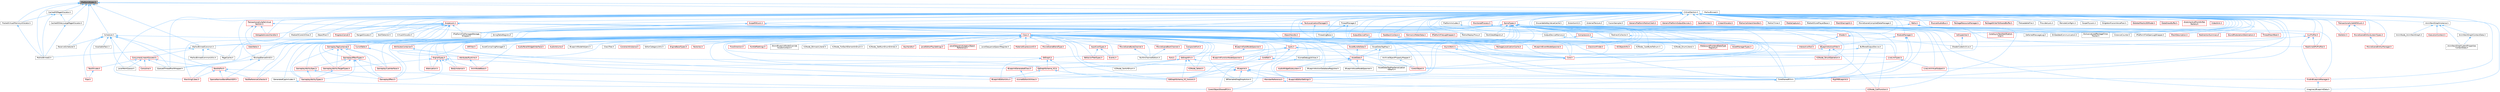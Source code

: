digraph "PlatformMutex.h"
{
 // INTERACTIVE_SVG=YES
 // LATEX_PDF_SIZE
  bgcolor="transparent";
  edge [fontname=Helvetica,fontsize=10,labelfontname=Helvetica,labelfontsize=10];
  node [fontname=Helvetica,fontsize=10,shape=box,height=0.2,width=0.4];
  Node1 [id="Node000001",label="PlatformMutex.h",height=0.2,width=0.4,color="gray40", fillcolor="grey60", style="filled", fontcolor="black",tooltip=" "];
  Node1 -> Node2 [id="edge1_Node000001_Node000002",dir="back",color="steelblue1",style="solid",tooltip=" "];
  Node2 [id="Node000002",label="CachedOSPageAllocator.h",height=0.2,width=0.4,color="grey40", fillcolor="white", style="filled",URL="$d1/df2/CachedOSPageAllocator_8h.html",tooltip=" "];
  Node2 -> Node3 [id="edge2_Node000002_Node000003",dir="back",color="steelblue1",style="solid",tooltip=" "];
  Node3 [id="Node000003",label="CachedOSVeryLargePageAllocator.h",height=0.2,width=0.4,color="grey40", fillcolor="white", style="filled",URL="$dd/d53/CachedOSVeryLargePageAllocator_8h.html",tooltip=" "];
  Node3 -> Node4 [id="edge3_Node000003_Node000004",dir="back",color="steelblue1",style="solid",tooltip=" "];
  Node4 [id="Node000004",label="MallocBinned2.h",height=0.2,width=0.4,color="grey40", fillcolor="white", style="filled",URL="$d7/ddf/MallocBinned2_8h.html",tooltip=" "];
  Node2 -> Node4 [id="edge4_Node000002_Node000004",dir="back",color="steelblue1",style="solid",tooltip=" "];
  Node2 -> Node5 [id="edge5_Node000002_Node000005",dir="back",color="steelblue1",style="solid",tooltip=" "];
  Node5 [id="Node000005",label="PooledVirtualMemoryAllocator.h",height=0.2,width=0.4,color="grey40", fillcolor="white", style="filled",URL="$d2/d46/PooledVirtualMemoryAllocator_8h.html",tooltip=" "];
  Node5 -> Node4 [id="edge6_Node000005_Node000004",dir="back",color="steelblue1",style="solid",tooltip=" "];
  Node1 -> Node3 [id="edge7_Node000001_Node000003",dir="back",color="steelblue1",style="solid",tooltip=" "];
  Node1 -> Node6 [id="edge8_Node000001_Node000006",dir="back",color="steelblue1",style="solid",tooltip=" "];
  Node6 [id="Node000006",label="CriticalSection.h",height=0.2,width=0.4,color="grey40", fillcolor="white", style="filled",URL="$d6/d90/CriticalSection_8h.html",tooltip=" "];
  Node6 -> Node7 [id="edge9_Node000006_Node000007",dir="back",color="steelblue1",style="solid",tooltip=" "];
  Node7 [id="Node000007",label="AnimNextGraphInstance.h",height=0.2,width=0.4,color="grey40", fillcolor="white", style="filled",URL="$df/d5e/AnimNextGraphInstance_8h.html",tooltip=" "];
  Node7 -> Node8 [id="edge10_Node000007_Node000008",dir="back",color="steelblue1",style="solid",tooltip=" "];
  Node8 [id="Node000008",label="AnimNextGraphContextData.h",height=0.2,width=0.4,color="grey40", fillcolor="white", style="filled",URL="$d6/d0a/AnimNextGraphContextData_8h.html",tooltip=" "];
  Node8 -> Node9 [id="edge11_Node000008_Node000009",dir="back",color="steelblue1",style="solid",tooltip=" "];
  Node9 [id="Node000009",label="AnimNextGraphLatentProperties\lContextData.h",height=0.2,width=0.4,color="grey40", fillcolor="white", style="filled",URL="$da/d49/AnimNextGraphLatentPropertiesContextData_8h.html",tooltip=" "];
  Node7 -> Node9 [id="edge12_Node000007_Node000009",dir="back",color="steelblue1",style="solid",tooltip=" "];
  Node7 -> Node10 [id="edge13_Node000007_Node000010",dir="back",color="steelblue1",style="solid",tooltip=" "];
  Node10 [id="Node000010",label="AnimNode_AnimNextGraph.h",height=0.2,width=0.4,color="grey40", fillcolor="white", style="filled",URL="$d5/d20/AnimNode__AnimNextGraph_8h.html",tooltip=" "];
  Node7 -> Node11 [id="edge14_Node000007_Node000011",dir="back",color="steelblue1",style="solid",tooltip=" "];
  Node11 [id="Node000011",label="ExecutionContext.h",height=0.2,width=0.4,color="red", fillcolor="#FFF0F0", style="filled",URL="$d2/da1/ExecutionContext_8h.html",tooltip=" "];
  Node6 -> Node21 [id="edge15_Node000006_Node000021",dir="back",color="steelblue1",style="solid",tooltip=" "];
  Node21 [id="Node000021",label="AssetDataTagMap.h",height=0.2,width=0.4,color="grey40", fillcolor="white", style="filled",URL="$d5/d16/AssetDataTagMap_8h.html",tooltip=" "];
  Node21 -> Node22 [id="edge16_Node000021_Node000022",dir="back",color="steelblue1",style="solid",tooltip=" "];
  Node22 [id="Node000022",label="AssetData.h",height=0.2,width=0.4,color="red", fillcolor="#FFF0F0", style="filled",URL="$d9/d19/AssetData_8h.html",tooltip=" "];
  Node22 -> Node55 [id="edge17_Node000022_Node000055",dir="back",color="steelblue1",style="solid",tooltip=" "];
  Node55 [id="Node000055",label="AssetDataTagMapSerialization\lDetails.h",height=0.2,width=0.4,color="grey40", fillcolor="white", style="filled",URL="$d5/d67/AssetDataTagMapSerializationDetails_8h.html",tooltip=" "];
  Node22 -> Node82 [id="edge18_Node000022_Node000082",dir="back",color="steelblue1",style="solid",tooltip=" "];
  Node82 [id="Node000082",label="AudioWidgetSubsystem.h",height=0.2,width=0.4,color="red", fillcolor="#FFF0F0", style="filled",URL="$de/d1b/AudioWidgetSubsystem_8h.html",tooltip=" "];
  Node22 -> Node84 [id="edge19_Node000022_Node000084",dir="back",color="steelblue1",style="solid",tooltip=" "];
  Node84 [id="Node000084",label="BlueprintActionDatabaseRegistrar.h",height=0.2,width=0.4,color="grey40", fillcolor="white", style="filled",URL="$d5/d5d/BlueprintActionDatabaseRegistrar_8h.html",tooltip=" "];
  Node22 -> Node85 [id="edge20_Node000022_Node000085",dir="back",color="steelblue1",style="solid",tooltip=" "];
  Node85 [id="Node000085",label="BlueprintAssetNodeSpawner.h",height=0.2,width=0.4,color="grey40", fillcolor="white", style="filled",URL="$d2/d56/BlueprintAssetNodeSpawner_8h.html",tooltip=" "];
  Node22 -> Node272 [id="edge21_Node000022_Node000272",dir="back",color="steelblue1",style="solid",tooltip=" "];
  Node272 [id="Node000272",label="EdGraphSchema_K2.h",height=0.2,width=0.4,color="red", fillcolor="#FFF0F0", style="filled",URL="$d0/dcf/EdGraphSchema__K2_8h.html",tooltip=" "];
  Node272 -> Node275 [id="edge22_Node000272_Node000275",dir="back",color="steelblue1",style="solid",tooltip=" "];
  Node275 [id="Node000275",label="BlueprintEditorUtils.h",height=0.2,width=0.4,color="red", fillcolor="#FFF0F0", style="filled",URL="$d7/d3d/BlueprintEditorUtils_8h.html",tooltip=" "];
  Node272 -> Node280 [id="edge23_Node000272_Node000280",dir="back",color="steelblue1",style="solid",tooltip=" "];
  Node280 [id="Node000280",label="EdGraphSchema_K2_Actions.h",height=0.2,width=0.4,color="red", fillcolor="#FFF0F0", style="filled",URL="$d8/d9c/EdGraphSchema__K2__Actions_8h.html",tooltip=" "];
  Node21 -> Node55 [id="edge24_Node000021_Node000055",dir="back",color="steelblue1",style="solid",tooltip=" "];
  Node6 -> Node837 [id="edge25_Node000006_Node000837",dir="back",color="steelblue1",style="solid",tooltip=" "];
  Node837 [id="Node000837",label="BlockedDenseGrid3.h",height=0.2,width=0.4,color="grey40", fillcolor="white", style="filled",URL="$d1/ddb/BlockedDenseGrid3_8h.html",tooltip=" "];
  Node837 -> Node838 [id="edge26_Node000837_Node000838",dir="back",color="steelblue1",style="solid",tooltip=" "];
  Node838 [id="Node000838",label="MarchingCubes.h",height=0.2,width=0.4,color="red", fillcolor="#FFF0F0", style="filled",URL="$d8/d16/MarchingCubes_8h.html",tooltip=" "];
  Node837 -> Node842 [id="edge27_Node000837_Node000842",dir="back",color="steelblue1",style="solid",tooltip=" "];
  Node842 [id="Node000842",label="SparseNarrowBandMeshSDF.h",height=0.2,width=0.4,color="red", fillcolor="#FFF0F0", style="filled",URL="$d2/d60/SparseNarrowBandMeshSDF_8h.html",tooltip=" "];
  Node6 -> Node843 [id="edge28_Node000006_Node000843",dir="back",color="steelblue1",style="solid",tooltip=" "];
  Node843 [id="Node000843",label="BufferedOutputDevice.h",height=0.2,width=0.4,color="grey40", fillcolor="white", style="filled",URL="$d0/d9c/BufferedOutputDevice_8h.html",tooltip=" "];
  Node843 -> Node844 [id="edge29_Node000843_Node000844",dir="back",color="steelblue1",style="solid",tooltip=" "];
  Node844 [id="Node000844",label="Core.h",height=0.2,width=0.4,color="red", fillcolor="#FFF0F0", style="filled",URL="$d6/dd7/Core_8h.html",tooltip=" "];
  Node844 -> Node845 [id="edge30_Node000844_Node000845",dir="back",color="steelblue1",style="solid",tooltip=" "];
  Node845 [id="Node000845",label="CoreUObject.h",height=0.2,width=0.4,color="red", fillcolor="#FFF0F0", style="filled",URL="$d0/ded/CoreUObject_8h.html",tooltip=" "];
  Node843 -> Node851 [id="edge31_Node000843_Node000851",dir="back",color="steelblue1",style="solid",tooltip=" "];
  Node851 [id="Node000851",label="CoreSharedPCH.h",height=0.2,width=0.4,color="grey40", fillcolor="white", style="filled",URL="$d8/de5/CoreSharedPCH_8h.html",tooltip=" "];
  Node851 -> Node852 [id="edge32_Node000851_Node000852",dir="back",color="steelblue1",style="solid",tooltip=" "];
  Node852 [id="Node000852",label="CoreUObjectSharedPCH.h",height=0.2,width=0.4,color="red", fillcolor="#FFF0F0", style="filled",URL="$de/d2f/CoreUObjectSharedPCH_8h.html",tooltip=" "];
  Node6 -> Node854 [id="edge33_Node000006_Node000854",dir="back",color="steelblue1",style="solid",tooltip=" "];
  Node854 [id="Node000854",label="BulkDataRegistry.h",height=0.2,width=0.4,color="grey40", fillcolor="white", style="filled",URL="$da/db4/BulkDataRegistry_8h.html",tooltip=" "];
  Node6 -> Node855 [id="edge34_Node000006_Node000855",dir="back",color="steelblue1",style="solid",tooltip=" "];
  Node855 [id="Node000855",label="Class.h",height=0.2,width=0.4,color="red", fillcolor="#FFF0F0", style="filled",URL="$d4/d05/Class_8h.html",tooltip=" "];
  Node855 -> Node856 [id="edge35_Node000855_Node000856",dir="back",color="steelblue1",style="solid",tooltip=" "];
  Node856 [id="Node000856",label="ARFilter.h",height=0.2,width=0.4,color="red", fillcolor="#FFF0F0", style="filled",URL="$da/df2/ARFilter_8h.html",tooltip=" "];
  Node855 -> Node861 [id="edge36_Node000855_Node000861",dir="back",color="steelblue1",style="solid",tooltip=" "];
  Node861 [id="Node000861",label="AnimNodeBase.h",height=0.2,width=0.4,color="red", fillcolor="#FFF0F0", style="filled",URL="$d9/dce/AnimNodeBase_8h.html",tooltip=" "];
  Node855 -> Node894 [id="edge37_Node000855_Node000894",dir="back",color="steelblue1",style="solid",tooltip=" "];
  Node894 [id="Node000894",label="ArchiveObjectPropertyMapper.h",height=0.2,width=0.4,color="grey40", fillcolor="white", style="filled",URL="$dc/d9a/ArchiveObjectPropertyMapper_8h.html",tooltip=" "];
  Node894 -> Node845 [id="edge38_Node000894_Node000845",dir="back",color="steelblue1",style="solid",tooltip=" "];
  Node855 -> Node895 [id="edge39_Node000855_Node000895",dir="back",color="steelblue1",style="solid",tooltip=" "];
  Node895 [id="Node000895",label="AssetBundleData.h",height=0.2,width=0.4,color="red", fillcolor="#FFF0F0", style="filled",URL="$df/d47/AssetBundleData_8h.html",tooltip=" "];
  Node895 -> Node22 [id="edge40_Node000895_Node000022",dir="back",color="steelblue1",style="solid",tooltip=" "];
  Node855 -> Node966 [id="edge41_Node000855_Node000966",dir="back",color="steelblue1",style="solid",tooltip=" "];
  Node966 [id="Node000966",label="AssetCompilingManager.h",height=0.2,width=0.4,color="grey40", fillcolor="white", style="filled",URL="$d2/d23/AssetCompilingManager_8h.html",tooltip=" "];
  Node855 -> Node22 [id="edge42_Node000855_Node000022",dir="back",color="steelblue1",style="solid",tooltip=" "];
  Node855 -> Node967 [id="edge43_Node000855_Node000967",dir="back",color="steelblue1",style="solid",tooltip=" "];
  Node967 [id="Node000967",label="AssetManagerTypes.h",height=0.2,width=0.4,color="red", fillcolor="#FFF0F0", style="filled",URL="$d6/d98/AssetManagerTypes_8h.html",tooltip=" "];
  Node855 -> Node969 [id="edge44_Node000855_Node000969",dir="back",color="steelblue1",style="solid",tooltip=" "];
  Node969 [id="Node000969",label="Attenuation.h",height=0.2,width=0.4,color="red", fillcolor="#FFF0F0", style="filled",URL="$d3/d18/Attenuation_8h.html",tooltip=" "];
  Node855 -> Node999 [id="edge45_Node000855_Node000999",dir="back",color="steelblue1",style="solid",tooltip=" "];
  Node999 [id="Node000999",label="AttributesContainer.h",height=0.2,width=0.4,color="red", fillcolor="#FFF0F0", style="filled",URL="$d7/db7/AttributesContainer_8h.html",tooltip=" "];
  Node999 -> Node1000 [id="edge46_Node000999_Node001000",dir="back",color="steelblue1",style="solid",tooltip=" "];
  Node1000 [id="Node001000",label="AttributesRuntime.h",height=0.2,width=0.4,color="red", fillcolor="#FFF0F0", style="filled",URL="$dc/dc1/AttributesRuntime_8h.html",tooltip=" "];
  Node1000 -> Node861 [id="edge47_Node001000_Node000861",dir="back",color="steelblue1",style="solid",tooltip=" "];
  Node855 -> Node1000 [id="edge48_Node000855_Node001000",dir="back",color="steelblue1",style="solid",tooltip=" "];
  Node855 -> Node1036 [id="edge49_Node000855_Node001036",dir="back",color="steelblue1",style="solid",tooltip=" "];
  Node1036 [id="Node001036",label="AudioPanelWidgetInterface.h",height=0.2,width=0.4,color="red", fillcolor="#FFF0F0", style="filled",URL="$da/d52/AudioPanelWidgetInterface_8h.html",tooltip=" "];
  Node855 -> Node1038 [id="edge50_Node000855_Node001038",dir="back",color="steelblue1",style="solid",tooltip=" "];
  Node1038 [id="Node001038",label="AudioVolume.h",height=0.2,width=0.4,color="red", fillcolor="#FFF0F0", style="filled",URL="$dd/dbb/AudioVolume_8h.html",tooltip=" "];
  Node855 -> Node82 [id="edge51_Node000855_Node000082",dir="back",color="steelblue1",style="solid",tooltip=" "];
  Node855 -> Node96 [id="edge52_Node000855_Node000096",dir="back",color="steelblue1",style="solid",tooltip=" "];
  Node96 [id="Node000096",label="BPVariableDragDropAction.h",height=0.2,width=0.4,color="grey40", fillcolor="white", style="filled",URL="$dd/d23/BPVariableDragDropAction_8h.html",tooltip=" "];
  Node855 -> Node1061 [id="edge53_Node000855_Node001061",dir="back",color="steelblue1",style="solid",tooltip=" "];
  Node1061 [id="Node001061",label="BehaviorTreeTypes.h",height=0.2,width=0.4,color="red", fillcolor="#FFF0F0", style="filled",URL="$db/d7c/BehaviorTreeTypes_8h.html",tooltip=" "];
  Node855 -> Node1128 [id="edge54_Node000855_Node001128",dir="back",color="steelblue1",style="solid",tooltip=" "];
  Node1128 [id="Node001128",label="Blueprint.h",height=0.2,width=0.4,color="red", fillcolor="#FFF0F0", style="filled",URL="$d8/d4d/Blueprint_8h.html",tooltip=" "];
  Node1128 -> Node96 [id="edge55_Node001128_Node000096",dir="back",color="steelblue1",style="solid",tooltip=" "];
  Node1128 -> Node449 [id="edge56_Node001128_Node000449",dir="back",color="steelblue1",style="solid",tooltip=" "];
  Node449 [id="Node000449",label="BlueprintEditorSettings.h",height=0.2,width=0.4,color="red", fillcolor="#FFF0F0", style="filled",URL="$d4/dbc/BlueprintEditorSettings_8h.html",tooltip=" "];
  Node1128 -> Node275 [id="edge57_Node001128_Node000275",dir="back",color="steelblue1",style="solid",tooltip=" "];
  Node1128 -> Node280 [id="edge58_Node001128_Node000280",dir="back",color="steelblue1",style="solid",tooltip=" "];
  Node1128 -> Node1147 [id="edge59_Node001128_Node001147",dir="back",color="steelblue1",style="solid",tooltip=" "];
  Node1147 [id="Node001147",label="FindInBlueprintManager.h",height=0.2,width=0.4,color="red", fillcolor="#FFF0F0", style="filled",URL="$db/d3b/FindInBlueprintManager_8h.html",tooltip=" "];
  Node1147 -> Node450 [id="edge60_Node001147_Node000450",dir="back",color="steelblue1",style="solid",tooltip=" "];
  Node450 [id="Node000450",label="ImaginaryBlueprintData.h",height=0.2,width=0.4,color="grey40", fillcolor="white", style="filled",URL="$d9/d16/ImaginaryBlueprintData_8h.html",tooltip=" "];
  Node1128 -> Node1208 [id="edge61_Node001128_Node001208",dir="back",color="steelblue1",style="solid",tooltip=" "];
  Node1208 [id="Node001208",label="KismetEditorUtilities.h",height=0.2,width=0.4,color="red", fillcolor="#FFF0F0", style="filled",URL="$d4/d72/KismetEditorUtilities_8h.html",tooltip=" "];
  Node1128 -> Node1212 [id="edge62_Node001128_Node001212",dir="back",color="steelblue1",style="solid",tooltip=" "];
  Node1212 [id="Node001212",label="MemberReference.h",height=0.2,width=0.4,color="red", fillcolor="#FFF0F0", style="filled",URL="$dc/d3d/MemberReference_8h.html",tooltip=" "];
  Node1212 -> Node159 [id="edge63_Node001212_Node000159",dir="back",color="steelblue1",style="solid",tooltip=" "];
  Node159 [id="Node000159",label="K2Node_CallFunction.h",height=0.2,width=0.4,color="red", fillcolor="#FFF0F0", style="filled",URL="$d5/d5f/K2Node__CallFunction_8h.html",tooltip=" "];
  Node1128 -> Node285 [id="edge64_Node001128_Node000285",dir="back",color="steelblue1",style="solid",tooltip=" "];
  Node285 [id="Node000285",label="RigVMBlueprint.h",height=0.2,width=0.4,color="red", fillcolor="#FFF0F0", style="filled",URL="$df/d44/RigVMBlueprint_8h.html",tooltip=" "];
  Node855 -> Node84 [id="edge65_Node000855_Node000084",dir="back",color="steelblue1",style="solid",tooltip=" "];
  Node855 -> Node1235 [id="edge66_Node000855_Node001235",dir="back",color="steelblue1",style="solid",tooltip=" "];
  Node1235 [id="Node001235",label="BlueprintActionFilter.h",height=0.2,width=0.4,color="red", fillcolor="#FFF0F0", style="filled",URL="$d5/d2a/BlueprintActionFilter_8h.html",tooltip=" "];
  Node1235 -> Node1154 [id="edge67_Node001235_Node001154",dir="back",color="steelblue1",style="solid",tooltip=" "];
  Node1154 [id="Node001154",label="BlueprintFunctionNodeSpawner.h",height=0.2,width=0.4,color="red", fillcolor="#FFF0F0", style="filled",URL="$d0/d59/BlueprintFunctionNodeSpawner_8h.html",tooltip=" "];
  Node1235 -> Node159 [id="edge68_Node001235_Node000159",dir="back",color="steelblue1",style="solid",tooltip=" "];
  Node1235 -> Node1199 [id="edge69_Node001235_Node001199",dir="back",color="steelblue1",style="solid",tooltip=" "];
  Node1199 [id="Node001199",label="K2Node_StructOperation.h",height=0.2,width=0.4,color="red", fillcolor="#FFF0F0", style="filled",URL="$d1/d1c/K2Node__StructOperation_8h.html",tooltip=" "];
  Node855 -> Node85 [id="edge70_Node000855_Node000085",dir="back",color="steelblue1",style="solid",tooltip=" "];
  Node855 -> Node449 [id="edge71_Node000855_Node000449",dir="back",color="steelblue1",style="solid",tooltip=" "];
  Node855 -> Node275 [id="edge72_Node000855_Node000275",dir="back",color="steelblue1",style="solid",tooltip=" "];
  Node855 -> Node192 [id="edge73_Node000855_Node000192",dir="back",color="steelblue1",style="solid",tooltip=" "];
  Node192 [id="Node000192",label="BlueprintEventNodeSpawner.h",height=0.2,width=0.4,color="red", fillcolor="#FFF0F0", style="filled",URL="$d4/dd3/BlueprintEventNodeSpawner_8h.html",tooltip=" "];
  Node855 -> Node1153 [id="edge74_Node000855_Node001153",dir="back",color="steelblue1",style="solid",tooltip=" "];
  Node1153 [id="Node001153",label="BlueprintFieldNodeSpawner.h",height=0.2,width=0.4,color="red", fillcolor="#FFF0F0", style="filled",URL="$da/d70/BlueprintFieldNodeSpawner_8h.html",tooltip=" "];
  Node1153 -> Node1154 [id="edge75_Node001153_Node001154",dir="back",color="steelblue1",style="solid",tooltip=" "];
  Node855 -> Node1154 [id="edge76_Node000855_Node001154",dir="back",color="steelblue1",style="solid",tooltip=" "];
  Node855 -> Node1240 [id="edge77_Node000855_Node001240",dir="back",color="steelblue1",style="solid",tooltip=" "];
  Node1240 [id="Node001240",label="BlueprintGeneratedClass.h",height=0.2,width=0.4,color="red", fillcolor="#FFF0F0", style="filled",URL="$d6/d77/BlueprintGeneratedClass_8h.html",tooltip=" "];
  Node1240 -> Node1208 [id="edge78_Node001240_Node001208",dir="back",color="steelblue1",style="solid",tooltip=" "];
  Node855 -> Node1243 [id="edge79_Node000855_Node001243",dir="back",color="steelblue1",style="solid",tooltip=" "];
  Node1243 [id="Node001243",label="BlueprintNodeHelpers.h",height=0.2,width=0.4,color="grey40", fillcolor="white", style="filled",URL="$df/d9b/BlueprintNodeHelpers_8h.html",tooltip=" "];
  Node855 -> Node1244 [id="edge80_Node000855_Node001244",dir="back",color="steelblue1",style="solid",tooltip=" "];
  Node1244 [id="Node001244",label="BodyInstance.h",height=0.2,width=0.4,color="red", fillcolor="#FFF0F0", style="filled",URL="$d3/d42/BodyInstance_8h.html",tooltip=" "];
  Node855 -> Node1216 [id="edge81_Node000855_Node001216",dir="back",color="steelblue1",style="solid",tooltip=" "];
  Node1216 [id="Node001216",label="BuiltInChannelEditors.h",height=0.2,width=0.4,color="grey40", fillcolor="white", style="filled",URL="$df/daf/BuiltInChannelEditors_8h.html",tooltip=" "];
  Node855 -> Node1535 [id="edge82_Node000855_Node001535",dir="back",color="steelblue1",style="solid",tooltip=" "];
  Node1535 [id="Node001535",label="Casts.h",height=0.2,width=0.4,color="red", fillcolor="#FFF0F0", style="filled",URL="$d4/d55/Casts_8h.html",tooltip=" "];
  Node1535 -> Node845 [id="edge83_Node001535_Node000845",dir="back",color="steelblue1",style="solid",tooltip=" "];
  Node1535 -> Node852 [id="edge84_Node001535_Node000852",dir="back",color="steelblue1",style="solid",tooltip=" "];
  Node1535 -> Node1543 [id="edge85_Node001535_Node001543",dir="back",color="steelblue1",style="solid",tooltip=" "];
  Node1543 [id="Node001543",label="EdGraph.h",height=0.2,width=0.4,color="red", fillcolor="#FFF0F0", style="filled",URL="$dd/dae/EdGraph_8h.html",tooltip=" "];
  Node1543 -> Node275 [id="edge86_Node001543_Node000275",dir="back",color="steelblue1",style="solid",tooltip=" "];
  Node1543 -> Node272 [id="edge87_Node001543_Node000272",dir="back",color="steelblue1",style="solid",tooltip=" "];
  Node1543 -> Node280 [id="edge88_Node001543_Node000280",dir="back",color="steelblue1",style="solid",tooltip=" "];
  Node1535 -> Node1559 [id="edge89_Node001535_Node001559",dir="back",color="steelblue1",style="solid",tooltip=" "];
  Node1559 [id="Node001559",label="EdGraphPin.h",height=0.2,width=0.4,color="red", fillcolor="#FFF0F0", style="filled",URL="$da/d52/EdGraphPin_8h.html",tooltip=" "];
  Node1559 -> Node1128 [id="edge90_Node001559_Node001128",dir="back",color="steelblue1",style="solid",tooltip=" "];
  Node1559 -> Node1240 [id="edge91_Node001559_Node001240",dir="back",color="steelblue1",style="solid",tooltip=" "];
  Node1559 -> Node272 [id="edge92_Node001559_Node000272",dir="back",color="steelblue1",style="solid",tooltip=" "];
  Node1559 -> Node280 [id="edge93_Node001559_Node000280",dir="back",color="steelblue1",style="solid",tooltip=" "];
  Node1559 -> Node1195 [id="edge94_Node001559_Node001195",dir="back",color="steelblue1",style="solid",tooltip=" "];
  Node1195 [id="Node001195",label="K2Node_Select.h",height=0.2,width=0.4,color="red", fillcolor="#FFF0F0", style="filled",URL="$d2/de5/K2Node__Select_8h.html",tooltip=" "];
  Node1559 -> Node213 [id="edge95_Node001559_Node000213",dir="back",color="steelblue1",style="solid",tooltip=" "];
  Node213 [id="Node000213",label="K2Node_SwitchEnum.h",height=0.2,width=0.4,color="grey40", fillcolor="white", style="filled",URL="$d1/df5/K2Node__SwitchEnum_8h.html",tooltip=" "];
  Node1535 -> Node280 [id="edge96_Node001535_Node000280",dir="back",color="steelblue1",style="solid",tooltip=" "];
  Node1535 -> Node3456 [id="edge97_Node001535_Node003456",dir="back",color="steelblue1",style="solid",tooltip=" "];
  Node3456 [id="Node003456",label="LiveLinkTypes.h",height=0.2,width=0.4,color="red", fillcolor="#FFF0F0", style="filled",URL="$d2/d4c/LiveLinkTypes_8h.html",tooltip=" "];
  Node3456 -> Node3463 [id="edge98_Node003456_Node003463",dir="back",color="steelblue1",style="solid",tooltip=" "];
  Node3463 [id="Node003463",label="LiveLinkVirtualSubject.h",height=0.2,width=0.4,color="red", fillcolor="#FFF0F0", style="filled",URL="$d2/de5/LiveLinkVirtualSubject_8h.html",tooltip=" "];
  Node855 -> Node3641 [id="edge99_Node000855_Node003641",dir="back",color="steelblue1",style="solid",tooltip=" "];
  Node3641 [id="Node003641",label="ClassIconFinder.h",height=0.2,width=0.4,color="red", fillcolor="#FFF0F0", style="filled",URL="$dc/d62/ClassIconFinder_8h.html",tooltip=" "];
  Node855 -> Node3642 [id="edge100_Node000855_Node003642",dir="back",color="steelblue1",style="solid",tooltip=" "];
  Node3642 [id="Node003642",label="ClassTree.h",height=0.2,width=0.4,color="grey40", fillcolor="white", style="filled",URL="$d4/d0e/ClassTree_8h.html",tooltip=" "];
  Node855 -> Node3643 [id="edge101_Node000855_Node003643",dir="back",color="steelblue1",style="solid",tooltip=" "];
  Node3643 [id="Node003643",label="CompositeFont.h",height=0.2,width=0.4,color="red", fillcolor="#FFF0F0", style="filled",URL="$df/d09/CompositeFont_8h.html",tooltip=" "];
  Node3643 -> Node3644 [id="edge102_Node003643_Node003644",dir="back",color="steelblue1",style="solid",tooltip=" "];
  Node3644 [id="Node003644",label="Font.h",height=0.2,width=0.4,color="red", fillcolor="#FFF0F0", style="filled",URL="$d8/dd1/Font_8h.html",tooltip=" "];
  Node855 -> Node4162 [id="edge103_Node000855_Node004162",dir="back",color="steelblue1",style="solid",tooltip=" "];
  Node4162 [id="Node004162",label="ConstraintInstance.h",height=0.2,width=0.4,color="red", fillcolor="#FFF0F0", style="filled",URL="$d9/db0/ConstraintInstance_8h.html",tooltip=" "];
  Node855 -> Node4165 [id="edge104_Node000855_Node004165",dir="back",color="steelblue1",style="solid",tooltip=" "];
  Node4165 [id="Node004165",label="CoreNet.h",height=0.2,width=0.4,color="red", fillcolor="#FFF0F0", style="filled",URL="$da/d1a/CoreNet_8h.html",tooltip=" "];
  Node4165 -> Node845 [id="edge105_Node004165_Node000845",dir="back",color="steelblue1",style="solid",tooltip=" "];
  Node4165 -> Node852 [id="edge106_Node004165_Node000852",dir="back",color="steelblue1",style="solid",tooltip=" "];
  Node855 -> Node845 [id="edge107_Node000855_Node000845",dir="back",color="steelblue1",style="solid",tooltip=" "];
  Node855 -> Node852 [id="edge108_Node000855_Node000852",dir="back",color="steelblue1",style="solid",tooltip=" "];
  Node855 -> Node4183 [id="edge109_Node000855_Node004183",dir="back",color="steelblue1",style="solid",tooltip=" "];
  Node4183 [id="Node004183",label="CurveTable.h",height=0.2,width=0.4,color="red", fillcolor="#FFF0F0", style="filled",URL="$db/def/CurveTable_8h.html",tooltip=" "];
  Node4183 -> Node1821 [id="edge110_Node004183_Node001821",dir="back",color="steelblue1",style="solid",tooltip=" "];
  Node1821 [id="Node001821",label="GameplayEffect.h",height=0.2,width=0.4,color="red", fillcolor="#FFF0F0", style="filled",URL="$d4/d15/GameplayEffect_8h.html",tooltip=" "];
  Node855 -> Node2822 [id="edge111_Node000855_Node002822",dir="back",color="steelblue1",style="solid",tooltip=" "];
  Node2822 [id="Node002822",label="DataTable.h",height=0.2,width=0.4,color="red", fillcolor="#FFF0F0", style="filled",URL="$d3/dba/DataTable_8h.html",tooltip=" "];
  Node855 -> Node1543 [id="edge112_Node000855_Node001543",dir="back",color="steelblue1",style="solid",tooltip=" "];
  Node855 -> Node1559 [id="edge113_Node000855_Node001559",dir="back",color="steelblue1",style="solid",tooltip=" "];
  Node855 -> Node272 [id="edge114_Node000855_Node000272",dir="back",color="steelblue1",style="solid",tooltip=" "];
  Node855 -> Node280 [id="edge115_Node000855_Node000280",dir="back",color="steelblue1",style="solid",tooltip=" "];
  Node855 -> Node4188 [id="edge116_Node000855_Node004188",dir="back",color="steelblue1",style="solid",tooltip=" "];
  Node4188 [id="Node004188",label="EditorCategoryUtils.h",height=0.2,width=0.4,color="grey40", fillcolor="white", style="filled",URL="$d9/d6e/EditorCategoryUtils_8h.html",tooltip=" "];
  Node855 -> Node4189 [id="edge117_Node000855_Node004189",dir="back",color="steelblue1",style="solid",tooltip=" "];
  Node4189 [id="Node004189",label="EngineBaseTypes.h",height=0.2,width=0.4,color="red", fillcolor="#FFF0F0", style="filled",URL="$d6/d1a/EngineBaseTypes_8h.html",tooltip=" "];
  Node855 -> Node4265 [id="edge118_Node000855_Node004265",dir="back",color="steelblue1",style="solid",tooltip=" "];
  Node4265 [id="Node004265",label="EngineTypes.h",height=0.2,width=0.4,color="red", fillcolor="#FFF0F0", style="filled",URL="$df/dcf/EngineTypes_8h.html",tooltip=" "];
  Node4265 -> Node861 [id="edge119_Node004265_Node000861",dir="back",color="steelblue1",style="solid",tooltip=" "];
  Node4265 -> Node969 [id="edge120_Node004265_Node000969",dir="back",color="steelblue1",style="solid",tooltip=" "];
  Node4265 -> Node1128 [id="edge121_Node004265_Node001128",dir="back",color="steelblue1",style="solid",tooltip=" "];
  Node4265 -> Node1244 [id="edge122_Node004265_Node001244",dir="back",color="steelblue1",style="solid",tooltip=" "];
  Node4265 -> Node1805 [id="edge123_Node004265_Node001805",dir="back",color="steelblue1",style="solid",tooltip=" "];
  Node1805 [id="Node001805",label="GameplayAbilityTargetTypes.h",height=0.2,width=0.4,color="red", fillcolor="#FFF0F0", style="filled",URL="$d8/dd1/GameplayAbilityTargetTypes_8h.html",tooltip=" "];
  Node1805 -> Node1806 [id="edge124_Node001805_Node001806",dir="back",color="steelblue1",style="solid",tooltip=" "];
  Node1806 [id="Node001806",label="GameplayAbilityTypes.h",height=0.2,width=0.4,color="red", fillcolor="#FFF0F0", style="filled",URL="$d1/dd9/GameplayAbilityTypes_8h.html",tooltip=" "];
  Node4265 -> Node1821 [id="edge125_Node004265_Node001821",dir="back",color="steelblue1",style="solid",tooltip=" "];
  Node855 -> Node4424 [id="edge126_Node000855_Node004424",dir="back",color="steelblue1",style="solid",tooltip=" "];
  Node4424 [id="Node004424",label="Events.h",height=0.2,width=0.4,color="red", fillcolor="#FFF0F0", style="filled",URL="$d0/dbb/Events_8h.html",tooltip=" "];
  Node855 -> Node4457 [id="edge127_Node000855_Node004457",dir="back",color="steelblue1",style="solid",tooltip=" "];
  Node4457 [id="Node004457",label="Factories.h",height=0.2,width=0.4,color="red", fillcolor="#FFF0F0", style="filled",URL="$d2/d18/Factories_8h.html",tooltip=" "];
  Node855 -> Node2933 [id="edge128_Node000855_Node002933",dir="back",color="steelblue1",style="solid",tooltip=" "];
  Node2933 [id="Node002933",label="FastReferenceCollector.h",height=0.2,width=0.4,color="red", fillcolor="#FFF0F0", style="filled",URL="$dd/d44/FastReferenceCollector_8h.html",tooltip=" "];
  Node855 -> Node4458 [id="edge129_Node000855_Node004458",dir="back",color="steelblue1",style="solid",tooltip=" "];
  Node4458 [id="Node004458",label="FlowDirection.h",height=0.2,width=0.4,color="red", fillcolor="#FFF0F0", style="filled",URL="$da/d12/FlowDirection_8h.html",tooltip=" "];
  Node855 -> Node3644 [id="edge130_Node000855_Node003644",dir="back",color="steelblue1",style="solid",tooltip=" "];
  Node855 -> Node4459 [id="edge131_Node000855_Node004459",dir="back",color="steelblue1",style="solid",tooltip=" "];
  Node4459 [id="Node004459",label="FontSdfSettings.h",height=0.2,width=0.4,color="red", fillcolor="#FFF0F0", style="filled",URL="$d1/dbc/FontSdfSettings_8h.html",tooltip=" "];
  Node855 -> Node4461 [id="edge132_Node000855_Node004461",dir="back",color="steelblue1",style="solid",tooltip=" "];
  Node4461 [id="Node004461",label="GCObjectInfo.h",height=0.2,width=0.4,color="red", fillcolor="#FFF0F0", style="filled",URL="$d3/d0f/GCObjectInfo_8h.html",tooltip=" "];
  Node855 -> Node1819 [id="edge133_Node000855_Node001819",dir="back",color="steelblue1",style="solid",tooltip=" "];
  Node1819 [id="Node001819",label="GameplayAbilitySpec.h",height=0.2,width=0.4,color="red", fillcolor="#FFF0F0", style="filled",URL="$dd/daf/GameplayAbilitySpec_8h.html",tooltip=" "];
  Node1819 -> Node1806 [id="edge134_Node001819_Node001806",dir="back",color="steelblue1",style="solid",tooltip=" "];
  Node1819 -> Node1821 [id="edge135_Node001819_Node001821",dir="back",color="steelblue1",style="solid",tooltip=" "];
  Node855 -> Node1805 [id="edge136_Node000855_Node001805",dir="back",color="steelblue1",style="solid",tooltip=" "];
  Node855 -> Node1806 [id="edge137_Node000855_Node001806",dir="back",color="steelblue1",style="solid",tooltip=" "];
  Node855 -> Node1833 [id="edge138_Node000855_Node001833",dir="back",color="steelblue1",style="solid",tooltip=" "];
  Node1833 [id="Node001833",label="GameplayCueInterface.h",height=0.2,width=0.4,color="red", fillcolor="#FFF0F0", style="filled",URL="$d3/d31/GameplayCueInterface_8h.html",tooltip=" "];
  Node855 -> Node1821 [id="edge139_Node000855_Node001821",dir="back",color="steelblue1",style="solid",tooltip=" "];
  Node855 -> Node1817 [id="edge140_Node000855_Node001817",dir="back",color="steelblue1",style="solid",tooltip=" "];
  Node1817 [id="Node001817",label="GameplayEffectTypes.h",height=0.2,width=0.4,color="red", fillcolor="#FFF0F0", style="filled",URL="$d7/d59/GameplayEffectTypes_8h.html",tooltip=" "];
  Node1817 -> Node1819 [id="edge141_Node001817_Node001819",dir="back",color="steelblue1",style="solid",tooltip=" "];
  Node1817 -> Node1805 [id="edge142_Node001817_Node001805",dir="back",color="steelblue1",style="solid",tooltip=" "];
  Node1817 -> Node1806 [id="edge143_Node001817_Node001806",dir="back",color="steelblue1",style="solid",tooltip=" "];
  Node1817 -> Node1833 [id="edge144_Node001817_Node001833",dir="back",color="steelblue1",style="solid",tooltip=" "];
  Node1817 -> Node1821 [id="edge145_Node001817_Node001821",dir="back",color="steelblue1",style="solid",tooltip=" "];
  Node855 -> Node4462 [id="edge146_Node000855_Node004462",dir="back",color="steelblue1",style="solid",tooltip=" "];
  Node4462 [id="Node004462",label="GameplayTagContainer.h",height=0.2,width=0.4,color="red", fillcolor="#FFF0F0", style="filled",URL="$d1/d5c/GameplayTagContainer_8h.html",tooltip=" "];
  Node4462 -> Node1805 [id="edge147_Node004462_Node001805",dir="back",color="steelblue1",style="solid",tooltip=" "];
  Node4462 -> Node1806 [id="edge148_Node004462_Node001806",dir="back",color="steelblue1",style="solid",tooltip=" "];
  Node4462 -> Node1833 [id="edge149_Node004462_Node001833",dir="back",color="steelblue1",style="solid",tooltip=" "];
  Node4462 -> Node1821 [id="edge150_Node004462_Node001821",dir="back",color="steelblue1",style="solid",tooltip=" "];
  Node4462 -> Node1817 [id="edge151_Node004462_Node001817",dir="back",color="steelblue1",style="solid",tooltip=" "];
  Node855 -> Node2856 [id="edge152_Node000855_Node002856",dir="back",color="steelblue1",style="solid",tooltip=" "];
  Node2856 [id="Node002856",label="GeneratedCppIncludes.h",height=0.2,width=0.4,color="grey40", fillcolor="white", style="filled",URL="$d5/d24/GeneratedCppIncludes_8h.html",tooltip=" "];
  Node2856 -> Node852 [id="edge153_Node002856_Node000852",dir="back",color="steelblue1",style="solid",tooltip=" "];
  Node855 -> Node4490 [id="edge154_Node000855_Node004490",dir="back",color="steelblue1",style="solid",tooltip=" "];
  Node4490 [id="Node004490",label="IAnimBlueprintNodeOverride\lAssetsContext.h",height=0.2,width=0.4,color="grey40", fillcolor="white", style="filled",URL="$d8/dc6/IAnimBlueprintNodeOverrideAssetsContext_8h.html",tooltip=" "];
  Node855 -> Node4491 [id="edge155_Node000855_Node004491",dir="back",color="steelblue1",style="solid",tooltip=" "];
  Node4491 [id="Node004491",label="InputCoreTypes.h",height=0.2,width=0.4,color="red", fillcolor="#FFF0F0", style="filled",URL="$de/d34/InputCoreTypes_8h.html",tooltip=" "];
  Node4491 -> Node1061 [id="edge156_Node004491_Node001061",dir="back",color="steelblue1",style="solid",tooltip=" "];
  Node4491 -> Node4424 [id="edge157_Node004491_Node004424",dir="back",color="steelblue1",style="solid",tooltip=" "];
  Node855 -> Node4569 [id="edge158_Node000855_Node004569",dir="back",color="steelblue1",style="solid",tooltip=" "];
  Node4569 [id="Node004569",label="InteractiveTool.h",height=0.2,width=0.4,color="red", fillcolor="#FFF0F0", style="filled",URL="$d5/d55/InteractiveTool_8h.html",tooltip=" "];
  Node855 -> Node1159 [id="edge159_Node000855_Node001159",dir="back",color="steelblue1",style="solid",tooltip=" "];
  Node1159 [id="Node001159",label="K2Node_BitmaskLiteral.h",height=0.2,width=0.4,color="grey40", fillcolor="white", style="filled",URL="$dc/de6/K2Node__BitmaskLiteral_8h.html",tooltip=" "];
  Node855 -> Node159 [id="edge160_Node000855_Node000159",dir="back",color="steelblue1",style="solid",tooltip=" "];
  Node855 -> Node177 [id="edge161_Node000855_Node000177",dir="back",color="steelblue1",style="solid",tooltip=" "];
  Node177 [id="Node000177",label="K2Node_CastByteToEnum.h",height=0.2,width=0.4,color="grey40", fillcolor="white", style="filled",URL="$d7/dcf/K2Node__CastByteToEnum_8h.html",tooltip=" "];
  Node855 -> Node189 [id="edge162_Node000855_Node000189",dir="back",color="steelblue1",style="solid",tooltip=" "];
  Node189 [id="Node000189",label="K2Node_EnumLiteral.h",height=0.2,width=0.4,color="grey40", fillcolor="white", style="filled",URL="$d3/d1c/K2Node__EnumLiteral_8h.html",tooltip=" "];
  Node855 -> Node202 [id="edge163_Node000855_Node000202",dir="back",color="steelblue1",style="solid",tooltip=" "];
  Node202 [id="Node000202",label="K2Node_ForEachElementInEnum.h",height=0.2,width=0.4,color="grey40", fillcolor="white", style="filled",URL="$d2/d15/K2Node__ForEachElementInEnum_8h.html",tooltip=" "];
  Node855 -> Node204 [id="edge164_Node000855_Node000204",dir="back",color="steelblue1",style="solid",tooltip=" "];
  Node204 [id="Node000204",label="K2Node_GetNumEnumEntries.h",height=0.2,width=0.4,color="grey40", fillcolor="white", style="filled",URL="$d6/d60/K2Node__GetNumEnumEntries_8h.html",tooltip=" "];
  Node855 -> Node1195 [id="edge165_Node000855_Node001195",dir="back",color="steelblue1",style="solid",tooltip=" "];
  Node855 -> Node1199 [id="edge166_Node000855_Node001199",dir="back",color="steelblue1",style="solid",tooltip=" "];
  Node855 -> Node213 [id="edge167_Node000855_Node000213",dir="back",color="steelblue1",style="solid",tooltip=" "];
  Node855 -> Node4616 [id="edge168_Node000855_Node004616",dir="back",color="steelblue1",style="solid",tooltip=" "];
  Node4616 [id="Node004616",label="KeyHandle.h",height=0.2,width=0.4,color="red", fillcolor="#FFF0F0", style="filled",URL="$da/d21/KeyHandle_8h.html",tooltip=" "];
  Node855 -> Node2410 [id="edge169_Node000855_Node002410",dir="back",color="steelblue1",style="solid",tooltip=" "];
  Node2410 [id="Node002410",label="KismetDebugUtilities.h",height=0.2,width=0.4,color="grey40", fillcolor="white", style="filled",URL="$d6/dcf/KismetDebugUtilities_8h.html",tooltip=" "];
  Node2410 -> Node449 [id="edge170_Node002410_Node000449",dir="back",color="steelblue1",style="solid",tooltip=" "];
  Node855 -> Node1208 [id="edge171_Node000855_Node001208",dir="back",color="steelblue1",style="solid",tooltip=" "];
  Node855 -> Node3431 [id="edge172_Node000855_Node003431",dir="back",color="steelblue1",style="solid",tooltip=" "];
  Node3431 [id="Node003431",label="LevelEditorPlaySettings.h",height=0.2,width=0.4,color="red", fillcolor="#FFF0F0", style="filled",URL="$d4/d3b/LevelEditorPlaySettings_8h.html",tooltip=" "];
  Node855 -> Node2606 [id="edge173_Node000855_Node002606",dir="back",color="steelblue1",style="solid",tooltip=" "];
  Node2606 [id="Node002606",label="LevelSequenceLegacyObject\lReference.h",height=0.2,width=0.4,color="red", fillcolor="#FFF0F0", style="filled",URL="$d1/de7/LevelSequenceLegacyObjectReference_8h.html",tooltip=" "];
  Node855 -> Node4659 [id="edge174_Node000855_Node004659",dir="back",color="steelblue1",style="solid",tooltip=" "];
  Node4659 [id="Node004659",label="LevelSequenceSpawnRegister.h",height=0.2,width=0.4,color="grey40", fillcolor="white", style="filled",URL="$de/d94/LevelSequenceSpawnRegister_8h.html",tooltip=" "];
  Node855 -> Node3456 [id="edge175_Node000855_Node003456",dir="back",color="steelblue1",style="solid",tooltip=" "];
  Node855 -> Node4660 [id="edge176_Node000855_Node004660",dir="back",color="steelblue1",style="solid",tooltip=" "];
  Node4660 [id="Node004660",label="MaterialExpressionIO.h",height=0.2,width=0.4,color="red", fillcolor="#FFF0F0", style="filled",URL="$dc/d9a/MaterialExpressionIO_8h.html",tooltip=" "];
  Node855 -> Node1212 [id="edge177_Node000855_Node001212",dir="back",color="steelblue1",style="solid",tooltip=" "];
  Node855 -> Node804 [id="edge178_Node000855_Node000804",dir="back",color="steelblue1",style="solid",tooltip=" "];
  Node804 [id="Node000804",label="MetasoundFrontendDataType\lRegistry.h",height=0.2,width=0.4,color="red", fillcolor="#FFF0F0", style="filled",URL="$d3/d48/MetasoundFrontendDataTypeRegistry_8h.html",tooltip=" "];
  Node855 -> Node4661 [id="edge179_Node000855_Node004661",dir="back",color="steelblue1",style="solid",tooltip=" "];
  Node4661 [id="Node004661",label="MovieSceneBlendType.h",height=0.2,width=0.4,color="red", fillcolor="#FFF0F0", style="filled",URL="$d9/d2d/MovieSceneBlendType_8h.html",tooltip=" "];
  Node855 -> Node3255 [id="edge180_Node000855_Node003255",dir="back",color="steelblue1",style="solid",tooltip=" "];
  Node3255 [id="Node003255",label="MovieSceneBoolChannel.h",height=0.2,width=0.4,color="red", fillcolor="#FFF0F0", style="filled",URL="$d9/d66/MovieSceneBoolChannel_8h.html",tooltip=" "];
  Node3255 -> Node1216 [id="edge181_Node003255_Node001216",dir="back",color="steelblue1",style="solid",tooltip=" "];
  Node855 -> Node3260 [id="edge182_Node000855_Node003260",dir="back",color="steelblue1",style="solid",tooltip=" "];
  Node3260 [id="Node003260",label="MovieSceneByteChannel.h",height=0.2,width=0.4,color="red", fillcolor="#FFF0F0", style="filled",URL="$d2/dda/MovieSceneByteChannel_8h.html",tooltip=" "];
  Node3260 -> Node1216 [id="edge183_Node003260_Node001216",dir="back",color="steelblue1",style="solid",tooltip=" "];
  Node855 -> Node4710 [id="edge184_Node000855_Node004710",dir="back",color="steelblue1",style="solid",tooltip=" "];
  Node4710 [id="Node004710",label="PackageLocalizationCache.h",height=0.2,width=0.4,color="red", fillcolor="#FFF0F0", style="filled",URL="$d3/d38/PackageLocalizationCache_8h.html",tooltip=" "];
  Node6 -> Node5060 [id="edge185_Node000006_Node005060",dir="back",color="steelblue1",style="solid",tooltip=" "];
  Node5060 [id="Node005060",label="Compression.h",height=0.2,width=0.4,color="red", fillcolor="#FFF0F0", style="filled",URL="$db/d9c/Compression_8h.html",tooltip=" "];
  Node5060 -> Node5063 [id="edge186_Node005060_Node005063",dir="back",color="steelblue1",style="solid",tooltip=" "];
  Node5063 [id="Node005063",label="AsyncWork.h",height=0.2,width=0.4,color="red", fillcolor="#FFF0F0", style="filled",URL="$da/d9a/AsyncWork_8h.html",tooltip=" "];
  Node5063 -> Node844 [id="edge187_Node005063_Node000844",dir="back",color="steelblue1",style="solid",tooltip=" "];
  Node5063 -> Node851 [id="edge188_Node005063_Node000851",dir="back",color="steelblue1",style="solid",tooltip=" "];
  Node5060 -> Node844 [id="edge189_Node005060_Node000844",dir="back",color="steelblue1",style="solid",tooltip=" "];
  Node5060 -> Node851 [id="edge190_Node005060_Node000851",dir="back",color="steelblue1",style="solid",tooltip=" "];
  Node6 -> Node844 [id="edge191_Node000006_Node000844",dir="back",color="steelblue1",style="solid",tooltip=" "];
  Node6 -> Node5073 [id="edge192_Node000006_Node005073",dir="back",color="steelblue1",style="solid",tooltip=" "];
  Node5073 [id="Node005073",label="CoreAsyncTaskNotification\lImpl.h",height=0.2,width=0.4,color="red", fillcolor="#FFF0F0", style="filled",URL="$dd/d5a/CoreAsyncTaskNotificationImpl_8h.html",tooltip=" "];
  Node6 -> Node851 [id="edge193_Node000006_Node000851",dir="back",color="steelblue1",style="solid",tooltip=" "];
  Node6 -> Node5074 [id="edge194_Node000006_Node005074",dir="back",color="steelblue1",style="solid",tooltip=" "];
  Node5074 [id="Node005074",label="CsvProfiler.h",height=0.2,width=0.4,color="red", fillcolor="#FFF0F0", style="filled",URL="$d1/d9f/CsvProfiler_8h.html",tooltip=" "];
  Node5074 -> Node1147 [id="edge195_Node005074_Node001147",dir="back",color="steelblue1",style="solid",tooltip=" "];
  Node5074 -> Node5077 [id="edge196_Node005074_Node005077",dir="back",color="steelblue1",style="solid",tooltip=" "];
  Node5077 [id="Node005077",label="MallocBinnedCommon.h",height=0.2,width=0.4,color="grey40", fillcolor="white", style="filled",URL="$d9/d32/MallocBinnedCommon_8h.html",tooltip=" "];
  Node5077 -> Node5078 [id="edge197_Node005077_Node005078",dir="back",color="steelblue1",style="solid",tooltip=" "];
  Node5078 [id="Node005078",label="ConcurrentLinearAllocator.h",height=0.2,width=0.4,color="red", fillcolor="#FFF0F0", style="filled",URL="$d7/d84/ConcurrentLinearAllocator_8h.html",tooltip=" "];
  Node5078 -> Node5079 [id="edge198_Node005078_Node005079",dir="back",color="steelblue1",style="solid",tooltip=" "];
  Node5079 [id="Node005079",label="Coroutine.h",height=0.2,width=0.4,color="red", fillcolor="#FFF0F0", style="filled",URL="$d9/dfc/Coroutine_8h.html",tooltip=" "];
  Node5078 -> Node5085 [id="edge199_Node005078_Node005085",dir="back",color="steelblue1",style="solid",tooltip=" "];
  Node5085 [id="Node005085",label="LocalWorkQueue.h",height=0.2,width=0.4,color="grey40", fillcolor="white", style="filled",URL="$d7/d67/LocalWorkQueue_8h.html",tooltip=" "];
  Node5078 -> Node5086 [id="edge200_Node005078_Node005086",dir="back",color="steelblue1",style="solid",tooltip=" "];
  Node5086 [id="Node005086",label="ParallelFor.h",height=0.2,width=0.4,color="red", fillcolor="#FFF0F0", style="filled",URL="$d2/da1/ParallelFor_8h.html",tooltip=" "];
  Node5086 -> Node851 [id="edge201_Node005086_Node000851",dir="back",color="steelblue1",style="solid",tooltip=" "];
  Node5086 -> Node2933 [id="edge202_Node005086_Node002933",dir="back",color="steelblue1",style="solid",tooltip=" "];
  Node5086 -> Node838 [id="edge203_Node005086_Node000838",dir="back",color="steelblue1",style="solid",tooltip=" "];
  Node5086 -> Node842 [id="edge204_Node005086_Node000842",dir="back",color="steelblue1",style="solid",tooltip=" "];
  Node5078 -> Node5154 [id="edge205_Node005078_Node005154",dir="back",color="steelblue1",style="solid",tooltip=" "];
  Node5154 [id="Node005154",label="QueuedThreadPoolWrapper.h",height=0.2,width=0.4,color="grey40", fillcolor="white", style="filled",URL="$dc/d5f/QueuedThreadPoolWrapper_8h.html",tooltip=" "];
  Node5078 -> Node5365 [id="edge206_Node005078_Node005365",dir="back",color="steelblue1",style="solid",tooltip=" "];
  Node5365 [id="Node005365",label="TaskPrivate.h",height=0.2,width=0.4,color="red", fillcolor="#FFF0F0", style="filled",URL="$d0/d89/TaskPrivate_8h.html",tooltip=" "];
  Node5365 -> Node5161 [id="edge207_Node005365_Node005161",dir="back",color="steelblue1",style="solid",tooltip=" "];
  Node5161 [id="Node005161",label="Pipe.h",height=0.2,width=0.4,color="red", fillcolor="#FFF0F0", style="filled",URL="$d4/d5f/Pipe_8h.html",tooltip=" "];
  Node5077 -> Node4 [id="edge208_Node005077_Node000004",dir="back",color="steelblue1",style="solid",tooltip=" "];
  Node5077 -> Node5397 [id="edge209_Node005077_Node005397",dir="back",color="steelblue1",style="solid",tooltip=" "];
  Node5397 [id="Node005397",label="MallocBinnedCommonUtils.h",height=0.2,width=0.4,color="grey40", fillcolor="white", style="filled",URL="$dc/ded/MallocBinnedCommonUtils_8h.html",tooltip=" "];
  Node5077 -> Node5408 [id="edge210_Node005077_Node005408",dir="back",color="steelblue1",style="solid",tooltip=" "];
  Node5408 [id="Node005408",label="PageCache.h",height=0.2,width=0.4,color="grey40", fillcolor="white", style="filled",URL="$db/d1f/PageCache_8h.html",tooltip=" "];
  Node5074 -> Node5191 [id="edge211_Node005074_Node005191",dir="back",color="steelblue1",style="solid",tooltip=" "];
  Node5191 [id="Node005191",label="RealtimeGPUProfiler.h",height=0.2,width=0.4,color="red", fillcolor="#FFF0F0", style="filled",URL="$d7/def/RealtimeGPUProfiler_8h.html",tooltip=" "];
  Node6 -> Node5410 [id="edge212_Node000006_Node005410",dir="back",color="steelblue1",style="solid",tooltip=" "];
  Node5410 [id="Node005410",label="DeferredMessageLog.h",height=0.2,width=0.4,color="grey40", fillcolor="white", style="filled",URL="$dc/d9e/DeferredMessageLog_8h.html",tooltip=" "];
  Node6 -> Node5411 [id="edge213_Node000006_Node005411",dir="back",color="steelblue1",style="solid",tooltip=" "];
  Node5411 [id="Node005411",label="DelegateAccessHandler.h",height=0.2,width=0.4,color="red", fillcolor="#FFF0F0", style="filled",URL="$d7/d27/DelegateAccessHandler_8h.html",tooltip=" "];
  Node6 -> Node7994 [id="edge214_Node000006_Node007994",dir="back",color="steelblue1",style="solid",tooltip=" "];
  Node7994 [id="Node007994",label="DiscardableKeyValueCache.h",height=0.2,width=0.4,color="grey40", fillcolor="white", style="filled",URL="$df/d8c/DiscardableKeyValueCache_8h.html",tooltip=" "];
  Node6 -> Node7558 [id="edge215_Node000006_Node007558",dir="back",color="steelblue1",style="solid",tooltip=" "];
  Node7558 [id="Node007558",label="DistortionV2.h",height=0.2,width=0.4,color="grey40", fillcolor="white", style="filled",URL="$d9/dbe/DistortionV2_8h.html",tooltip=" "];
  Node6 -> Node7442 [id="edge216_Node000006_Node007442",dir="back",color="steelblue1",style="solid",tooltip=" "];
  Node7442 [id="Node007442",label="EmbeddedCommunication.h",height=0.2,width=0.4,color="grey40", fillcolor="white", style="filled",URL="$d5/d5c/EmbeddedCommunication_8h.html",tooltip=" "];
  Node6 -> Node6201 [id="edge217_Node000006_Node006201",dir="back",color="steelblue1",style="solid",tooltip=" "];
  Node6201 [id="Node006201",label="ExclusiveLoadPackageTime\lTracker.h",height=0.2,width=0.4,color="grey40", fillcolor="white", style="filled",URL="$da/d95/ExclusiveLoadPackageTimeTracker_8h.html",tooltip=" "];
  Node6 -> Node3111 [id="edge218_Node000006_Node003111",dir="back",color="steelblue1",style="solid",tooltip=" "];
  Node3111 [id="Node003111",label="ExternalTexture.h",height=0.2,width=0.4,color="grey40", fillcolor="white", style="filled",URL="$de/d93/ExternalTexture_8h.html",tooltip=" "];
  Node6 -> Node7944 [id="edge219_Node000006_Node007944",dir="back",color="steelblue1",style="solid",tooltip=" "];
  Node7944 [id="Node007944",label="FeedbackContext.h",height=0.2,width=0.4,color="red", fillcolor="#FFF0F0", style="filled",URL="$dd/d76/FeedbackContext_8h.html",tooltip=" "];
  Node7944 -> Node844 [id="edge220_Node007944_Node000844",dir="back",color="steelblue1",style="solid",tooltip=" "];
  Node7944 -> Node851 [id="edge221_Node007944_Node000851",dir="back",color="steelblue1",style="solid",tooltip=" "];
  Node6 -> Node1147 [id="edge222_Node000006_Node001147",dir="back",color="steelblue1",style="solid",tooltip=" "];
  Node6 -> Node4715 [id="edge223_Node000006_Node004715",dir="back",color="steelblue1",style="solid",tooltip=" "];
  Node4715 [id="Node004715",label="FusionSampler.h",height=0.2,width=0.4,color="grey40", fillcolor="white", style="filled",URL="$da/d12/FusionSampler_8h.html",tooltip=" "];
  Node6 -> Node7995 [id="edge224_Node000006_Node007995",dir="back",color="steelblue1",style="solid",tooltip=" "];
  Node7995 [id="Node007995",label="GenericPlatformMallocCrash.h",height=0.2,width=0.4,color="red", fillcolor="#FFF0F0", style="filled",URL="$d3/d2d/GenericPlatformMallocCrash_8h.html",tooltip=" "];
  Node6 -> Node7997 [id="edge225_Node000006_Node007997",dir="back",color="steelblue1",style="solid",tooltip=" "];
  Node7997 [id="Node007997",label="GenericPlatformOutputDevices.h",height=0.2,width=0.4,color="red", fillcolor="#FFF0F0", style="filled",URL="$de/d86/GenericPlatformOutputDevices_8h.html",tooltip=" "];
  Node6 -> Node8004 [id="edge226_Node000006_Node008004",dir="back",color="steelblue1",style="solid",tooltip=" "];
  Node8004 [id="Node008004",label="HarmonixMeterData.h",height=0.2,width=0.4,color="red", fillcolor="#FFF0F0", style="filled",URL="$d7/dfc/HarmonixMeterData_8h.html",tooltip=" "];
  Node6 -> Node6418 [id="edge227_Node000006_Node006418",dir="back",color="steelblue1",style="solid",tooltip=" "];
  Node6418 [id="Node006418",label="HazardPointer.h",height=0.2,width=0.4,color="red", fillcolor="#FFF0F0", style="filled",URL="$d5/d08/HazardPointer_8h.html",tooltip=" "];
  Node6 -> Node8005 [id="edge228_Node000006_Node008005",dir="back",color="steelblue1",style="solid",tooltip=" "];
  Node8005 [id="Node008005",label="IPlatformFileLogWrapper.h",height=0.2,width=0.4,color="red", fillcolor="#FFF0F0", style="filled",URL="$d4/d5f/IPlatformFileLogWrapper_8h.html",tooltip=" "];
  Node6 -> Node5388 [id="edge229_Node000006_Node005388",dir="back",color="steelblue1",style="solid",tooltip=" "];
  Node5388 [id="Node005388",label="IPlatformFileManagedStorage\lWrapper.h",height=0.2,width=0.4,color="grey40", fillcolor="white", style="filled",URL="$db/d2e/IPlatformFileManagedStorageWrapper_8h.html",tooltip=" "];
  Node6 -> Node7878 [id="edge230_Node000006_Node007878",dir="back",color="steelblue1",style="solid",tooltip=" "];
  Node7878 [id="Node007878",label="IPlatformFileOpenLogWrapper.h",height=0.2,width=0.4,color="grey40", fillcolor="white", style="filled",URL="$d2/d2f/IPlatformFileOpenLogWrapper_8h.html",tooltip=" "];
  Node6 -> Node450 [id="edge231_Node000006_Node000450",dir="back",color="steelblue1",style="solid",tooltip=" "];
  Node6 -> Node8006 [id="edge232_Node000006_Node008006",dir="back",color="steelblue1",style="solid",tooltip=" "];
  Node8006 [id="Node008006",label="InstanceCounter.h",height=0.2,width=0.4,color="grey40", fillcolor="white", style="filled",URL="$d8/d77/InstanceCounter_8h.html",tooltip=" "];
  Node6 -> Node5368 [id="edge233_Node000006_Node005368",dir="back",color="steelblue1",style="solid",tooltip=" "];
  Node5368 [id="Node005368",label="IoDispatcher.h",height=0.2,width=0.4,color="red", fillcolor="#FFF0F0", style="filled",URL="$d8/d3c/IoDispatcher_8h.html",tooltip=" "];
  Node5368 -> Node5345 [id="edge234_Node005368_Node005345",dir="back",color="steelblue1",style="solid",tooltip=" "];
  Node5345 [id="Node005345",label="ShaderCodeArchive.h",height=0.2,width=0.4,color="grey40", fillcolor="white", style="filled",URL="$d4/dfd/ShaderCodeArchive_8h.html",tooltip=" "];
  Node6 -> Node8007 [id="edge235_Node000006_Node008007",dir="back",color="steelblue1",style="solid",tooltip=" "];
  Node8007 [id="Node008007",label="LinearAllocator.h",height=0.2,width=0.4,color="red", fillcolor="#FFF0F0", style="filled",URL="$d6/d32/LinearAllocator_8h.html",tooltip=" "];
  Node6 -> Node3463 [id="edge236_Node000006_Node003463",dir="back",color="steelblue1",style="solid",tooltip=" "];
  Node6 -> Node8008 [id="edge237_Node000006_Node008008",dir="back",color="steelblue1",style="solid",tooltip=" "];
  Node8008 [id="Node008008",label="MallocCallstackHandler.h",height=0.2,width=0.4,color="red", fillcolor="#FFF0F0", style="filled",URL="$df/d9f/MallocCallstackHandler_8h.html",tooltip=" "];
  Node6 -> Node8011 [id="edge238_Node000006_Node008011",dir="back",color="steelblue1",style="solid",tooltip=" "];
  Node8011 [id="Node008011",label="MallocReplayProxy.h",height=0.2,width=0.4,color="grey40", fillcolor="white", style="filled",URL="$db/dd4/MallocReplayProxy_8h.html",tooltip=" "];
  Node6 -> Node8012 [id="edge239_Node000006_Node008012",dir="back",color="steelblue1",style="solid",tooltip=" "];
  Node8012 [id="Node008012",label="MallocTimer.h",height=0.2,width=0.4,color="grey40", fillcolor="white", style="filled",URL="$d8/dbc/MallocTimer_8h.html",tooltip=" "];
  Node6 -> Node838 [id="edge240_Node000006_Node000838",dir="back",color="steelblue1",style="solid",tooltip=" "];
  Node6 -> Node5174 [id="edge241_Node000006_Node005174",dir="back",color="steelblue1",style="solid",tooltip=" "];
  Node5174 [id="Node005174",label="MediaCapture.h",height=0.2,width=0.4,color="red", fillcolor="#FFF0F0", style="filled",URL="$d2/d9c/MediaCapture_8h.html",tooltip=" "];
  Node6 -> Node6689 [id="edge242_Node000006_Node006689",dir="back",color="steelblue1",style="solid",tooltip=" "];
  Node6689 [id="Node006689",label="MediaIOCorePlayerBase.h",height=0.2,width=0.4,color="grey40", fillcolor="white", style="filled",URL="$d2/dd8/MediaIOCorePlayerBase_8h.html",tooltip=" "];
  Node6 -> Node8013 [id="edge243_Node000006_Node008013",dir="back",color="steelblue1",style="solid",tooltip=" "];
  Node8013 [id="Node008013",label="MediaIOCoreUtilities.h",height=0.2,width=0.4,color="grey40", fillcolor="white", style="filled",URL="$dc/d1b/MediaIOCoreUtilities_8h.html",tooltip=" "];
  Node6 -> Node5547 [id="edge244_Node000006_Node005547",dir="back",color="steelblue1",style="solid",tooltip=" "];
  Node5547 [id="Node005547",label="MeshDescription.h",height=0.2,width=0.4,color="red", fillcolor="#FFF0F0", style="filled",URL="$d5/d91/MeshDescription_8h.html",tooltip=" "];
  Node6 -> Node6095 [id="edge245_Node000006_Node006095",dir="back",color="steelblue1",style="solid",tooltip=" "];
  Node6095 [id="Node006095",label="MeshSharingUtil.h",height=0.2,width=0.4,color="red", fillcolor="#FFF0F0", style="filled",URL="$db/def/MeshSharingUtil_8h.html",tooltip=" "];
  Node6 -> Node7660 [id="edge246_Node000006_Node007660",dir="back",color="steelblue1",style="solid",tooltip=" "];
  Node7660 [id="Node007660",label="ModuleManager.h",height=0.2,width=0.4,color="red", fillcolor="#FFF0F0", style="filled",URL="$d3/dd3/ModuleManager_8h.html",tooltip=" "];
  Node7660 -> Node1235 [id="edge247_Node007660_Node001235",dir="back",color="steelblue1",style="solid",tooltip=" "];
  Node7660 -> Node851 [id="edge248_Node007660_Node000851",dir="back",color="steelblue1",style="solid",tooltip=" "];
  Node7660 -> Node845 [id="edge249_Node007660_Node000845",dir="back",color="steelblue1",style="solid",tooltip=" "];
  Node6 -> Node7681 [id="edge250_Node000006_Node007681",dir="back",color="steelblue1",style="solid",tooltip=" "];
  Node7681 [id="Node007681",label="MonitoredProcess.h",height=0.2,width=0.4,color="red", fillcolor="#FFF0F0", style="filled",URL="$d4/ddd/MonitoredProcess_8h.html",tooltip=" "];
  Node7681 -> Node844 [id="edge251_Node007681_Node000844",dir="back",color="steelblue1",style="solid",tooltip=" "];
  Node6 -> Node2286 [id="edge252_Node000006_Node002286",dir="back",color="steelblue1",style="solid",tooltip=" "];
  Node2286 [id="Node002286",label="MovieSceneCompiledDataManager.h",height=0.2,width=0.4,color="grey40", fillcolor="white", style="filled",URL="$d7/d59/MovieSceneCompiledDataManager_8h.html",tooltip=" "];
  Node6 -> Node3339 [id="edge253_Node000006_Node003339",dir="back",color="steelblue1",style="solid",tooltip=" "];
  Node3339 [id="Node003339",label="MovieSceneEntityManager.h",height=0.2,width=0.4,color="red", fillcolor="#FFF0F0", style="filled",URL="$d5/d5b/MovieSceneEntityManager_8h.html",tooltip=" "];
  Node6 -> Node7891 [id="edge254_Node000006_Node007891",dir="back",color="steelblue1",style="solid",tooltip=" "];
  Node7891 [id="Node007891",label="MovieSceneEntitySystemTypes.h",height=0.2,width=0.4,color="red", fillcolor="#FFF0F0", style="filled",URL="$da/d32/MovieSceneEntitySystemTypes_8h.html",tooltip=" "];
  Node7891 -> Node3339 [id="edge255_Node007891_Node003339",dir="back",color="steelblue1",style="solid",tooltip=" "];
  Node6 -> Node7546 [id="edge256_Node000006_Node007546",dir="back",color="steelblue1",style="solid",tooltip=" "];
  Node7546 [id="Node007546",label="MusicalAudioBus.h",height=0.2,width=0.4,color="red", fillcolor="#FFF0F0", style="filled",URL="$d4/d5c/MusicalAudioBus_8h.html",tooltip=" "];
  Node6 -> Node8014 [id="edge257_Node000006_Node008014",dir="back",color="steelblue1",style="solid",tooltip=" "];
  Node8014 [id="Node008014",label="NameTypes.h",height=0.2,width=0.4,color="red", fillcolor="#FFF0F0", style="filled",URL="$d6/d35/NameTypes_8h.html",tooltip=" "];
  Node8014 -> Node895 [id="edge258_Node008014_Node000895",dir="back",color="steelblue1",style="solid",tooltip=" "];
  Node8014 -> Node22 [id="edge259_Node008014_Node000022",dir="back",color="steelblue1",style="solid",tooltip=" "];
  Node8014 -> Node967 [id="edge260_Node008014_Node000967",dir="back",color="steelblue1",style="solid",tooltip=" "];
  Node8014 -> Node999 [id="edge261_Node008014_Node000999",dir="back",color="steelblue1",style="solid",tooltip=" "];
  Node8014 -> Node1000 [id="edge262_Node008014_Node001000",dir="back",color="steelblue1",style="solid",tooltip=" "];
  Node8014 -> Node96 [id="edge263_Node008014_Node000096",dir="back",color="steelblue1",style="solid",tooltip=" "];
  Node8014 -> Node1235 [id="edge264_Node008014_Node001235",dir="back",color="steelblue1",style="solid",tooltip=" "];
  Node8014 -> Node449 [id="edge265_Node008014_Node000449",dir="back",color="steelblue1",style="solid",tooltip=" "];
  Node8014 -> Node192 [id="edge266_Node008014_Node000192",dir="back",color="steelblue1",style="solid",tooltip=" "];
  Node8014 -> Node854 [id="edge267_Node008014_Node000854",dir="back",color="steelblue1",style="solid",tooltip=" "];
  Node8014 -> Node855 [id="edge268_Node008014_Node000855",dir="back",color="steelblue1",style="solid",tooltip=" "];
  Node8014 -> Node3641 [id="edge269_Node008014_Node003641",dir="back",color="steelblue1",style="solid",tooltip=" "];
  Node8014 -> Node5060 [id="edge270_Node008014_Node005060",dir="back",color="steelblue1",style="solid",tooltip=" "];
  Node8014 -> Node844 [id="edge271_Node008014_Node000844",dir="back",color="steelblue1",style="solid",tooltip=" "];
  Node8014 -> Node5073 [id="edge272_Node008014_Node005073",dir="back",color="steelblue1",style="solid",tooltip=" "];
  Node8014 -> Node851 [id="edge273_Node008014_Node000851",dir="back",color="steelblue1",style="solid",tooltip=" "];
  Node8014 -> Node5074 [id="edge274_Node008014_Node005074",dir="back",color="steelblue1",style="solid",tooltip=" "];
  Node8014 -> Node5410 [id="edge275_Node008014_Node005410",dir="back",color="steelblue1",style="solid",tooltip=" "];
  Node8014 -> Node272 [id="edge276_Node008014_Node000272",dir="back",color="steelblue1",style="solid",tooltip=" "];
  Node8014 -> Node280 [id="edge277_Node008014_Node000280",dir="back",color="steelblue1",style="solid",tooltip=" "];
  Node8014 -> Node7442 [id="edge278_Node008014_Node007442",dir="back",color="steelblue1",style="solid",tooltip=" "];
  Node8014 -> Node6201 [id="edge279_Node008014_Node006201",dir="back",color="steelblue1",style="solid",tooltip=" "];
  Node8014 -> Node1147 [id="edge280_Node008014_Node001147",dir="back",color="steelblue1",style="solid",tooltip=" "];
  Node8014 -> Node4461 [id="edge281_Node008014_Node004461",dir="back",color="steelblue1",style="solid",tooltip=" "];
  Node8014 -> Node450 [id="edge282_Node008014_Node000450",dir="back",color="steelblue1",style="solid",tooltip=" "];
  Node8014 -> Node8006 [id="edge283_Node008014_Node008006",dir="back",color="steelblue1",style="solid",tooltip=" "];
  Node8014 -> Node5368 [id="edge284_Node008014_Node005368",dir="back",color="steelblue1",style="solid",tooltip=" "];
  Node8014 -> Node159 [id="edge285_Node008014_Node000159",dir="back",color="steelblue1",style="solid",tooltip=" "];
  Node8014 -> Node177 [id="edge286_Node008014_Node000177",dir="back",color="steelblue1",style="solid",tooltip=" "];
  Node8014 -> Node189 [id="edge287_Node008014_Node000189",dir="back",color="steelblue1",style="solid",tooltip=" "];
  Node8014 -> Node1199 [id="edge288_Node008014_Node001199",dir="back",color="steelblue1",style="solid",tooltip=" "];
  Node8014 -> Node3456 [id="edge289_Node008014_Node003456",dir="back",color="steelblue1",style="solid",tooltip=" "];
  Node8014 -> Node3463 [id="edge290_Node008014_Node003463",dir="back",color="steelblue1",style="solid",tooltip=" "];
  Node8014 -> Node5547 [id="edge291_Node008014_Node005547",dir="back",color="steelblue1",style="solid",tooltip=" "];
  Node8014 -> Node804 [id="edge292_Node008014_Node000804",dir="back",color="steelblue1",style="solid",tooltip=" "];
  Node8014 -> Node7660 [id="edge293_Node008014_Node007660",dir="back",color="steelblue1",style="solid",tooltip=" "];
  Node8014 -> Node7692 [id="edge294_Node008014_Node007692",dir="back",color="steelblue1",style="solid",tooltip=" "];
  Node7692 [id="Node007692",label="ObjectHandle.h",height=0.2,width=0.4,color="red", fillcolor="#FFF0F0", style="filled",URL="$de/d34/ObjectHandle_8h.html",tooltip=" "];
  Node7692 -> Node1535 [id="edge295_Node007692_Node001535",dir="back",color="steelblue1",style="solid",tooltip=" "];
  Node8014 -> Node8296 [id="edge296_Node008014_Node008296",dir="back",color="steelblue1",style="solid",tooltip=" "];
  Node8296 [id="Node008296",label="OutputDeviceFile.h",height=0.2,width=0.4,color="red", fillcolor="#FFF0F0", style="filled",URL="$d3/d69/OutputDeviceFile_8h.html",tooltip=" "];
  Node8296 -> Node844 [id="edge297_Node008296_Node000844",dir="back",color="steelblue1",style="solid",tooltip=" "];
  Node8014 -> Node8297 [id="edge298_Node008014_Node008297",dir="back",color="steelblue1",style="solid",tooltip=" "];
  Node8297 [id="Node008297",label="OutputDeviceMemory.h",height=0.2,width=0.4,color="grey40", fillcolor="white", style="filled",URL="$d8/db7/OutputDeviceMemory_8h.html",tooltip=" "];
  Node8297 -> Node844 [id="edge299_Node008297_Node000844",dir="back",color="steelblue1",style="solid",tooltip=" "];
  Node8014 -> Node4710 [id="edge300_Node008014_Node004710",dir="back",color="steelblue1",style="solid",tooltip=" "];
  Node8014 -> Node5191 [id="edge301_Node008014_Node005191",dir="back",color="steelblue1",style="solid",tooltip=" "];
  Node8014 -> Node4774 [id="edge302_Node008014_Node004774",dir="back",color="steelblue1",style="solid",tooltip=" "];
  Node4774 [id="Node004774",label="RedirectCollector.h",height=0.2,width=0.4,color="grey40", fillcolor="white", style="filled",URL="$d2/d51/RedirectCollector_8h.html",tooltip=" "];
  Node4774 -> Node845 [id="edge303_Node004774_Node000845",dir="back",color="steelblue1",style="solid",tooltip=" "];
  Node8014 -> Node5839 [id="edge304_Node008014_Node005839",dir="back",color="steelblue1",style="solid",tooltip=" "];
  Node5839 [id="Node005839",label="RedirectionSummary.h",height=0.2,width=0.4,color="red", fillcolor="#FFF0F0", style="filled",URL="$d8/d9a/RedirectionSummary_8h.html",tooltip=" "];
  Node8014 -> Node5336 [id="edge305_Node008014_Node005336",dir="back",color="steelblue1",style="solid",tooltip=" "];
  Node5336 [id="Node005336",label="Shader.h",height=0.2,width=0.4,color="red", fillcolor="#FFF0F0", style="filled",URL="$d2/dac/Shader_8h.html",tooltip=" "];
  Node5336 -> Node4569 [id="edge306_Node005336_Node004569",dir="back",color="steelblue1",style="solid",tooltip=" "];
  Node5336 -> Node5345 [id="edge307_Node005336_Node005345",dir="back",color="steelblue1",style="solid",tooltip=" "];
  Node8014 -> Node5345 [id="edge308_Node008014_Node005345",dir="back",color="steelblue1",style="solid",tooltip=" "];
  Node8014 -> Node7702 [id="edge309_Node008014_Node007702",dir="back",color="steelblue1",style="solid",tooltip=" "];
  Node7702 [id="Node007702",label="SoundModulationDestination.h",height=0.2,width=0.4,color="red", fillcolor="#FFF0F0", style="filled",URL="$de/db1/SoundModulationDestination_8h.html",tooltip=" "];
  Node8014 -> Node7922 [id="edge310_Node008014_Node007922",dir="back",color="steelblue1",style="solid",tooltip=" "];
  Node7922 [id="Node007922",label="StringTableRegistry.h",height=0.2,width=0.4,color="grey40", fillcolor="white", style="filled",URL="$d4/d59/StringTableRegistry_8h.html",tooltip=" "];
  Node8014 -> Node7979 [id="edge311_Node008014_Node007979",dir="back",color="steelblue1",style="solid",tooltip=" "];
  Node7979 [id="Node007979",label="ThreadHeartBeat.h",height=0.2,width=0.4,color="red", fillcolor="#FFF0F0", style="filled",URL="$d3/dfc/ThreadHeartBeat_8h.html",tooltip=" "];
  Node6 -> Node7692 [id="edge312_Node000006_Node007692",dir="back",color="steelblue1",style="solid",tooltip=" "];
  Node6 -> Node8135 [id="edge313_Node000006_Node008135",dir="back",color="steelblue1",style="solid",tooltip=" "];
  Node8135 [id="Node008135",label="ObjectPool.h",height=0.2,width=0.4,color="grey40", fillcolor="white", style="filled",URL="$d4/db0/ObjectPool_8h.html",tooltip=" "];
  Node6 -> Node8296 [id="edge314_Node000006_Node008296",dir="back",color="steelblue1",style="solid",tooltip=" "];
  Node6 -> Node8297 [id="edge315_Node000006_Node008297",dir="back",color="steelblue1",style="solid",tooltip=" "];
  Node6 -> Node4710 [id="edge316_Node000006_Node004710",dir="back",color="steelblue1",style="solid",tooltip=" "];
  Node6 -> Node7821 [id="edge317_Node000006_Node007821",dir="back",color="steelblue1",style="solid",tooltip=" "];
  Node7821 [id="Node007821",label="PackageResourceManager.h",height=0.2,width=0.4,color="red", fillcolor="#FFF0F0", style="filled",URL="$dc/dee/PackageResourceManager_8h.html",tooltip=" "];
  Node6 -> Node5373 [id="edge318_Node000006_Node005373",dir="back",color="steelblue1",style="solid",tooltip=" "];
  Node5373 [id="Node005373",label="PackageWriterToSharedBuffer.h",height=0.2,width=0.4,color="red", fillcolor="#FFF0F0", style="filled",URL="$da/d5e/PackageWriterToSharedBuffer_8h.html",tooltip=" "];
  Node6 -> Node5408 [id="edge319_Node000006_Node005408",dir="back",color="steelblue1",style="solid",tooltip=" "];
  Node6 -> Node8327 [id="edge320_Node000006_Node008327",dir="back",color="steelblue1",style="solid",tooltip=" "];
  Node8327 [id="Node008327",label="Paths.h",height=0.2,width=0.4,color="red", fillcolor="#FFF0F0", style="filled",URL="$d4/d6c/Paths_8h.html",tooltip=" "];
  Node8327 -> Node844 [id="edge321_Node008327_Node000844",dir="back",color="steelblue1",style="solid",tooltip=" "];
  Node8327 -> Node851 [id="edge322_Node008327_Node000851",dir="back",color="steelblue1",style="solid",tooltip=" "];
  Node8327 -> Node5388 [id="edge323_Node008327_Node005388",dir="back",color="steelblue1",style="solid",tooltip=" "];
  Node8327 -> Node7878 [id="edge324_Node008327_Node007878",dir="back",color="steelblue1",style="solid",tooltip=" "];
  Node6 -> Node8329 [id="edge325_Node000006_Node008329",dir="back",color="steelblue1",style="solid",tooltip=" "];
  Node8329 [id="Node008329",label="PlatformIncludes.h",height=0.2,width=0.4,color="grey40", fillcolor="white", style="filled",URL="$de/df5/PlatformIncludes_8h.html",tooltip=" "];
  Node8329 -> Node844 [id="edge326_Node008329_Node000844",dir="back",color="steelblue1",style="solid",tooltip=" "];
  Node6 -> Node8136 [id="edge327_Node000006_Node008136",dir="back",color="steelblue1",style="solid",tooltip=" "];
  Node8136 [id="Node008136",label="PreloadableFile.h",height=0.2,width=0.4,color="grey40", fillcolor="white", style="filled",URL="$d6/d41/PreloadableFile_8h.html",tooltip=" "];
  Node6 -> Node7968 [id="edge328_Node000006_Node007968",dir="back",color="steelblue1",style="solid",tooltip=" "];
  Node7968 [id="Node007968",label="ProgressCancel.h",height=0.2,width=0.4,color="red", fillcolor="#FFF0F0", style="filled",URL="$d9/d05/ProgressCancel_8h.html",tooltip=" "];
  Node6 -> Node7400 [id="edge329_Node000006_Node007400",dir="back",color="steelblue1",style="solid",tooltip=" "];
  Node7400 [id="Node007400",label="ProviderLock.h",height=0.2,width=0.4,color="grey40", fillcolor="white", style="filled",URL="$df/dde/ProviderLock_8h.html",tooltip=" "];
  Node6 -> Node5154 [id="edge330_Node000006_Node005154",dir="back",color="steelblue1",style="solid",tooltip=" "];
  Node6 -> Node8330 [id="edge331_Node000006_Node008330",dir="back",color="steelblue1",style="solid",tooltip=" "];
  Node8330 [id="Node008330",label="RangeAllocator.h",height=0.2,width=0.4,color="grey40", fillcolor="white", style="filled",URL="$d6/d12/RangeAllocator_8h.html",tooltip=" "];
  Node6 -> Node5191 [id="edge332_Node000006_Node005191",dir="back",color="steelblue1",style="solid",tooltip=" "];
  Node6 -> Node4774 [id="edge333_Node000006_Node004774",dir="back",color="steelblue1",style="solid",tooltip=" "];
  Node6 -> Node5839 [id="edge334_Node000006_Node005839",dir="back",color="steelblue1",style="solid",tooltip=" "];
  Node6 -> Node7914 [id="edge335_Node000006_Node007914",dir="back",color="steelblue1",style="solid",tooltip=" "];
  Node7914 [id="Node007914",label="RemoteConfigIni.h",height=0.2,width=0.4,color="grey40", fillcolor="white", style="filled",URL="$d3/de7/RemoteConfigIni_8h.html",tooltip=" "];
  Node6 -> Node285 [id="edge336_Node000006_Node000285",dir="back",color="steelblue1",style="solid",tooltip=" "];
  Node6 -> Node8331 [id="edge337_Node000006_Node008331",dir="back",color="steelblue1",style="solid",tooltip=" "];
  Node8331 [id="Node008331",label="ScopeLock.h",height=0.2,width=0.4,color="red", fillcolor="#FFF0F0", style="filled",URL="$de/d73/ScopeLock_8h.html",tooltip=" "];
  Node8331 -> Node837 [id="edge338_Node008331_Node000837",dir="back",color="steelblue1",style="solid",tooltip=" "];
  Node8331 -> Node844 [id="edge339_Node008331_Node000844",dir="back",color="steelblue1",style="solid",tooltip=" "];
  Node8331 -> Node851 [id="edge340_Node008331_Node000851",dir="back",color="steelblue1",style="solid",tooltip=" "];
  Node8331 -> Node5411 [id="edge341_Node008331_Node005411",dir="back",color="steelblue1",style="solid",tooltip=" "];
  Node8331 -> Node2933 [id="edge342_Node008331_Node002933",dir="back",color="steelblue1",style="solid",tooltip=" "];
  Node8331 -> Node7944 [id="edge343_Node008331_Node007944",dir="back",color="steelblue1",style="solid",tooltip=" "];
  Node8331 -> Node8004 [id="edge344_Node008331_Node008004",dir="back",color="steelblue1",style="solid",tooltip=" "];
  Node8331 -> Node8005 [id="edge345_Node008331_Node008005",dir="back",color="steelblue1",style="solid",tooltip=" "];
  Node8331 -> Node5388 [id="edge346_Node008331_Node005388",dir="back",color="steelblue1",style="solid",tooltip=" "];
  Node8331 -> Node5077 [id="edge347_Node008331_Node005077",dir="back",color="steelblue1",style="solid",tooltip=" "];
  Node8331 -> Node8011 [id="edge348_Node008331_Node008011",dir="back",color="steelblue1",style="solid",tooltip=" "];
  Node8331 -> Node838 [id="edge349_Node008331_Node000838",dir="back",color="steelblue1",style="solid",tooltip=" "];
  Node8331 -> Node8013 [id="edge350_Node008331_Node008013",dir="back",color="steelblue1",style="solid",tooltip=" "];
  Node8331 -> Node8135 [id="edge351_Node008331_Node008135",dir="back",color="steelblue1",style="solid",tooltip=" "];
  Node8331 -> Node8296 [id="edge352_Node008331_Node008296",dir="back",color="steelblue1",style="solid",tooltip=" "];
  Node8331 -> Node7968 [id="edge353_Node008331_Node007968",dir="back",color="steelblue1",style="solid",tooltip=" "];
  Node8331 -> Node5154 [id="edge354_Node008331_Node005154",dir="back",color="steelblue1",style="solid",tooltip=" "];
  Node8331 -> Node8330 [id="edge355_Node008331_Node008330",dir="back",color="steelblue1",style="solid",tooltip=" "];
  Node8331 -> Node4774 [id="edge356_Node008331_Node004774",dir="back",color="steelblue1",style="solid",tooltip=" "];
  Node8331 -> Node5336 [id="edge357_Node008331_Node005336",dir="back",color="steelblue1",style="solid",tooltip=" "];
  Node8331 -> Node7469 [id="edge358_Node008331_Node007469",dir="back",color="steelblue1",style="solid",tooltip=" "];
  Node7469 [id="Node007469",label="StallDetector.h",height=0.2,width=0.4,color="grey40", fillcolor="white", style="filled",URL="$d9/d25/StallDetector_8h.html",tooltip=" "];
  Node8331 -> Node8100 [id="edge359_Node008331_Node008100",dir="back",color="steelblue1",style="solid",tooltip=" "];
  Node8100 [id="Node008100",label="ThreadingBase.h",height=0.2,width=0.4,color="grey40", fillcolor="white", style="filled",URL="$d6/da6/ThreadingBase_8h.html",tooltip=" "];
  Node8100 -> Node844 [id="edge360_Node008100_Node000844",dir="back",color="steelblue1",style="solid",tooltip=" "];
  Node8331 -> Node8338 [id="edge361_Node008331_Node008338",dir="back",color="steelblue1",style="solid",tooltip=" "];
  Node8338 [id="Node008338",label="VirtualAllocator.h",height=0.2,width=0.4,color="grey40", fillcolor="white", style="filled",URL="$d6/d1c/VirtualAllocator_8h.html",tooltip=" "];
  Node6 -> Node8339 [id="edge362_Node000006_Node008339",dir="back",color="steelblue1",style="solid",tooltip=" "];
  Node8339 [id="Node008339",label="ScopeRWLock.h",height=0.2,width=0.4,color="red", fillcolor="#FFF0F0", style="filled",URL="$d7/da1/ScopeRWLock_8h.html",tooltip=" "];
  Node8339 -> Node855 [id="edge363_Node008339_Node000855",dir="back",color="steelblue1",style="solid",tooltip=" "];
  Node8339 -> Node5388 [id="edge364_Node008339_Node005388",dir="back",color="steelblue1",style="solid",tooltip=" "];
  Node8339 -> Node5154 [id="edge365_Node008339_Node005154",dir="back",color="steelblue1",style="solid",tooltip=" "];
  Node6 -> Node8340 [id="edge366_Node000006_Node008340",dir="back",color="steelblue1",style="solid",tooltip=" "];
  Node8340 [id="Node008340",label="ScopeTryLock.h",height=0.2,width=0.4,color="grey40", fillcolor="white", style="filled",URL="$d6/d61/ScopeTryLock_8h.html",tooltip=" "];
  Node6 -> Node5336 [id="edge367_Node000006_Node005336",dir="back",color="steelblue1",style="solid",tooltip=" "];
  Node6 -> Node5345 [id="edge368_Node000006_Node005345",dir="back",color="steelblue1",style="solid",tooltip=" "];
  Node6 -> Node4719 [id="edge369_Node000006_Node004719",dir="back",color="steelblue1",style="solid",tooltip=" "];
  Node4719 [id="Node004719",label="SingletonFusionVoicePool.h",height=0.2,width=0.4,color="grey40", fillcolor="white", style="filled",URL="$d3/da3/SingletonFusionVoicePool_8h.html",tooltip=" "];
  Node6 -> Node2119 [id="edge370_Node000006_Node002119",dir="back",color="steelblue1",style="solid",tooltip=" "];
  Node2119 [id="Node002119",label="SkeletalMeshLODModel.h",height=0.2,width=0.4,color="red", fillcolor="#FFF0F0", style="filled",URL="$d2/d34/SkeletalMeshLODModel_8h.html",tooltip=" "];
  Node6 -> Node2497 [id="edge371_Node000006_Node002497",dir="back",color="steelblue1",style="solid",tooltip=" "];
  Node2497 [id="Node002497",label="Skeleton.h",height=0.2,width=0.4,color="red", fillcolor="#FFF0F0", style="filled",URL="$d1/ded/Skeleton_8h.html",tooltip=" "];
  Node6 -> Node5385 [id="edge372_Node000006_Node005385",dir="back",color="steelblue1",style="solid",tooltip=" "];
  Node5385 [id="Node005385",label="SlateDrawBuffer.h",height=0.2,width=0.4,color="red", fillcolor="#FFF0F0", style="filled",URL="$de/d81/SlateDrawBuffer_8h.html",tooltip=" "];
  Node6 -> Node7702 [id="edge373_Node000006_Node007702",dir="back",color="steelblue1",style="solid",tooltip=" "];
  Node6 -> Node7469 [id="edge374_Node000006_Node007469",dir="back",color="steelblue1",style="solid",tooltip=" "];
  Node6 -> Node7504 [id="edge375_Node000006_Node007504",dir="back",color="steelblue1",style="solid",tooltip=" "];
  Node7504 [id="Node007504",label="StretcherAndPitchShifter\lFactory.h",height=0.2,width=0.4,color="red", fillcolor="#FFF0F0", style="filled",URL="$d1/dda/StretcherAndPitchShifterFactory_8h.html",tooltip=" "];
  Node6 -> Node7922 [id="edge376_Node000006_Node007922",dir="back",color="steelblue1",style="solid",tooltip=" "];
  Node6 -> Node7925 [id="edge377_Node000006_Node007925",dir="back",color="steelblue1",style="solid",tooltip=" "];
  Node7925 [id="Node007925",label="TextLocalizationManager.h",height=0.2,width=0.4,color="red", fillcolor="#FFF0F0", style="filled",URL="$d5/d2e/TextLocalizationManager_8h.html",tooltip=" "];
  Node7925 -> Node844 [id="edge378_Node007925_Node000844",dir="back",color="steelblue1",style="solid",tooltip=" "];
  Node7925 -> Node851 [id="edge379_Node007925_Node000851",dir="back",color="steelblue1",style="solid",tooltip=" "];
  Node7925 -> Node7922 [id="edge380_Node007925_Node007922",dir="back",color="steelblue1",style="solid",tooltip=" "];
  Node6 -> Node7979 [id="edge381_Node000006_Node007979",dir="back",color="steelblue1",style="solid",tooltip=" "];
  Node6 -> Node8161 [id="edge382_Node000006_Node008161",dir="back",color="steelblue1",style="solid",tooltip=" "];
  Node8161 [id="Node008161",label="ThreadManager.h",height=0.2,width=0.4,color="grey40", fillcolor="white", style="filled",URL="$d0/daa/ThreadManager_8h.html",tooltip=" "];
  Node8161 -> Node844 [id="edge383_Node008161_Node000844",dir="back",color="steelblue1",style="solid",tooltip=" "];
  Node8161 -> Node8100 [id="edge384_Node008161_Node008100",dir="back",color="steelblue1",style="solid",tooltip=" "];
  Node6 -> Node8100 [id="edge385_Node000006_Node008100",dir="back",color="steelblue1",style="solid",tooltip=" "];
  Node6 -> Node8154 [id="edge386_Node000006_Node008154",dir="back",color="steelblue1",style="solid",tooltip=" "];
  Node8154 [id="Node008154",label="TransactionallySafeCritical\lSection.h",height=0.2,width=0.4,color="red", fillcolor="#FFF0F0", style="filled",URL="$da/d63/TransactionallySafeCriticalSection_8h.html",tooltip=" "];
  Node8154 -> Node4183 [id="edge387_Node008154_Node004183",dir="back",color="steelblue1",style="solid",tooltip=" "];
  Node8154 -> Node2822 [id="edge388_Node008154_Node002822",dir="back",color="steelblue1",style="solid",tooltip=" "];
  Node8154 -> Node5411 [id="edge389_Node008154_Node005411",dir="back",color="steelblue1",style="solid",tooltip=" "];
  Node8154 -> Node7922 [id="edge390_Node008154_Node007922",dir="back",color="steelblue1",style="solid",tooltip=" "];
  Node6 -> Node8156 [id="edge391_Node000006_Node008156",dir="back",color="steelblue1",style="solid",tooltip=" "];
  Node8156 [id="Node008156",label="TransactionallySafeRWLock.h",height=0.2,width=0.4,color="red", fillcolor="#FFF0F0", style="filled",URL="$d8/d74/TransactionallySafeRWLock_8h.html",tooltip=" "];
  Node8156 -> Node7891 [id="edge392_Node008156_Node007891",dir="back",color="steelblue1",style="solid",tooltip=" "];
  Node8156 -> Node2497 [id="edge393_Node008156_Node002497",dir="back",color="steelblue1",style="solid",tooltip=" "];
  Node6 -> Node6239 [id="edge394_Node000006_Node006239",dir="back",color="steelblue1",style="solid",tooltip=" "];
  Node6239 [id="Node006239",label="VideoSink.h",height=0.2,width=0.4,color="red", fillcolor="#FFF0F0", style="filled",URL="$da/da6/VideoSink_8h.html",tooltip=" "];
  Node6 -> Node8338 [id="edge395_Node000006_Node008338",dir="back",color="steelblue1",style="solid",tooltip=" "];
  Node1 -> Node7887 [id="edge396_Node000001_Node007887",dir="back",color="steelblue1",style="solid",tooltip=" "];
  Node7887 [id="Node007887",label="MallocBinned.h",height=0.2,width=0.4,color="grey40", fillcolor="white", style="filled",URL="$d5/dd9/MallocBinned_8h.html",tooltip=" "];
  Node1 -> Node4 [id="edge397_Node000001_Node000004",dir="back",color="steelblue1",style="solid",tooltip=" "];
  Node1 -> Node5077 [id="edge398_Node000001_Node005077",dir="back",color="steelblue1",style="solid",tooltip=" "];
  Node1 -> Node5 [id="edge399_Node000001_Node000005",dir="back",color="steelblue1",style="solid",tooltip=" "];
  Node1 -> Node5158 [id="edge400_Node000001_Node005158",dir="back",color="steelblue1",style="solid",tooltip=" "];
  Node5158 [id="Node005158",label="ReserveScheduler.h",height=0.2,width=0.4,color="grey40", fillcolor="white", style="filled",URL="$d3/dac/ReserveScheduler_8h.html",tooltip=" "];
  Node1 -> Node5159 [id="edge401_Node000001_Node005159",dir="back",color="steelblue1",style="solid",tooltip=" "];
  Node5159 [id="Node005159",label="Scheduler.h",height=0.2,width=0.4,color="grey40", fillcolor="white", style="filled",URL="$d7/d7f/Scheduler_8h.html",tooltip=" "];
  Node5159 -> Node5063 [id="edge402_Node005159_Node005063",dir="back",color="steelblue1",style="solid",tooltip=" "];
  Node5159 -> Node5160 [id="edge403_Node005159_Node005160",dir="back",color="steelblue1",style="solid",tooltip=" "];
  Node5160 [id="Node005160",label="AwaitableTask.h",height=0.2,width=0.4,color="grey40", fillcolor="white", style="filled",URL="$d0/de4/AwaitableTask_8h.html",tooltip=" "];
  Node5159 -> Node5079 [id="edge404_Node005159_Node005079",dir="back",color="steelblue1",style="solid",tooltip=" "];
  Node5159 -> Node5085 [id="edge405_Node005159_Node005085",dir="back",color="steelblue1",style="solid",tooltip=" "];
  Node5159 -> Node5086 [id="edge406_Node005159_Node005086",dir="back",color="steelblue1",style="solid",tooltip=" "];
  Node5159 -> Node5161 [id="edge407_Node005159_Node005161",dir="back",color="steelblue1",style="solid",tooltip=" "];
  Node5159 -> Node5154 [id="edge408_Node005159_Node005154",dir="back",color="steelblue1",style="solid",tooltip=" "];
  Node5159 -> Node5158 [id="edge409_Node005159_Node005158",dir="back",color="steelblue1",style="solid",tooltip=" "];
  Node5159 -> Node5365 [id="edge410_Node005159_Node005365",dir="back",color="steelblue1",style="solid",tooltip=" "];
}

